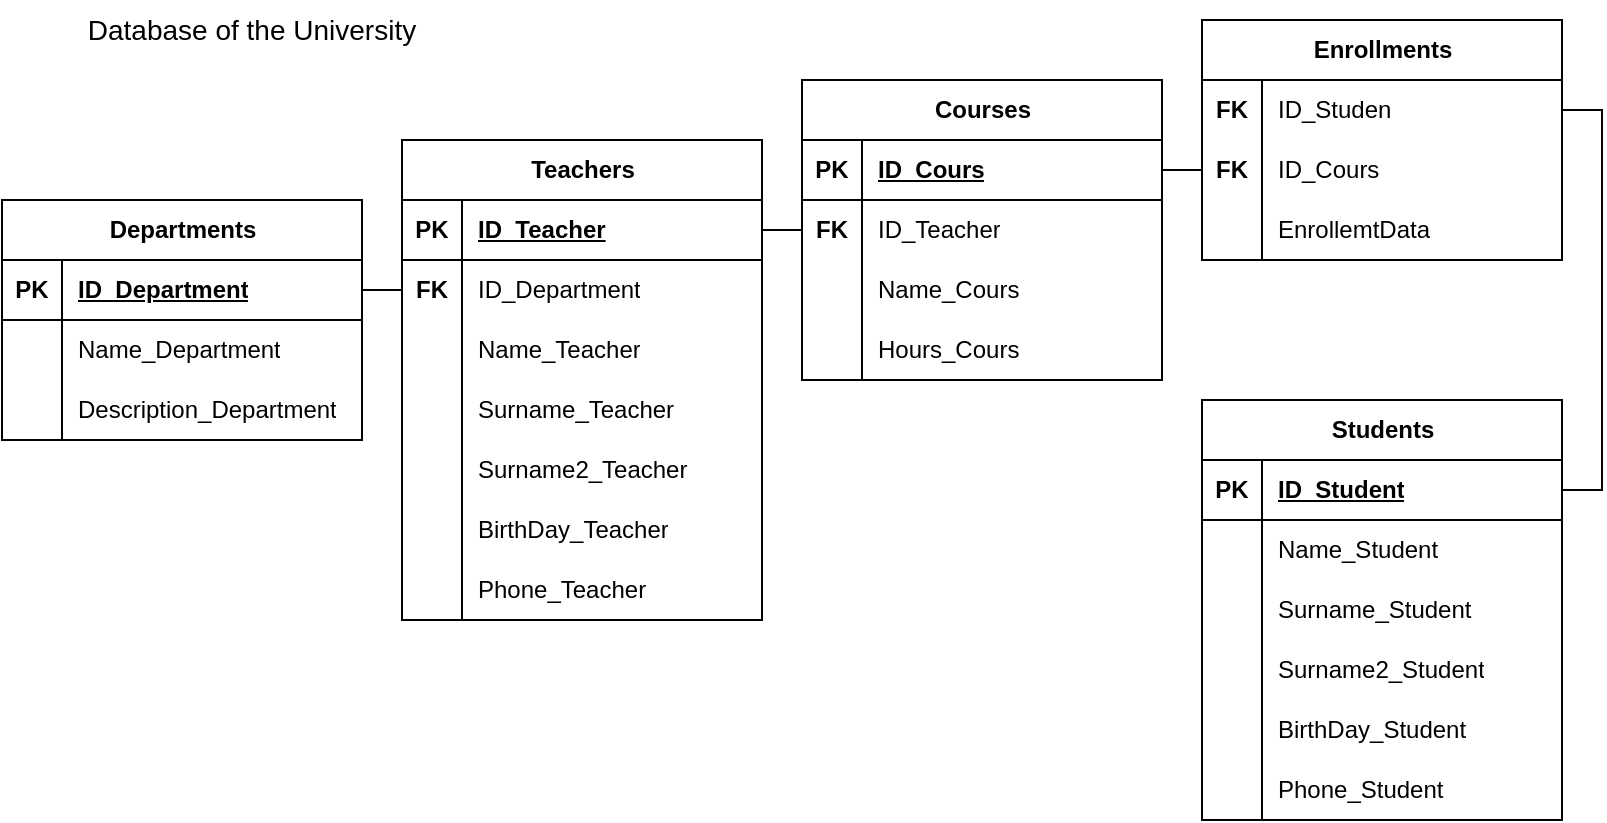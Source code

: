 <mxfile version="22.0.3" type="device" pages="3">
  <diagram name="task-1" id="TyE_LU_7MmNKdQEb_0_x">
    <mxGraphModel dx="1050" dy="621" grid="1" gridSize="10" guides="1" tooltips="1" connect="1" arrows="1" fold="1" page="1" pageScale="1" pageWidth="850" pageHeight="1100" math="0" shadow="0">
      <root>
        <mxCell id="0" />
        <mxCell id="1" parent="0" />
        <mxCell id="m6CfKhgH0_leTHAh6iEZ-1" value="Departments" style="shape=table;startSize=30;container=1;collapsible=1;childLayout=tableLayout;fixedRows=1;rowLines=0;fontStyle=1;align=center;resizeLast=1;html=1;" vertex="1" parent="1">
          <mxGeometry y="100" width="180" height="120" as="geometry" />
        </mxCell>
        <mxCell id="m6CfKhgH0_leTHAh6iEZ-2" value="" style="shape=tableRow;horizontal=0;startSize=0;swimlaneHead=0;swimlaneBody=0;fillColor=none;collapsible=0;dropTarget=0;points=[[0,0.5],[1,0.5]];portConstraint=eastwest;top=0;left=0;right=0;bottom=1;" vertex="1" parent="m6CfKhgH0_leTHAh6iEZ-1">
          <mxGeometry y="30" width="180" height="30" as="geometry" />
        </mxCell>
        <mxCell id="m6CfKhgH0_leTHAh6iEZ-3" value="PK" style="shape=partialRectangle;connectable=0;fillColor=none;top=0;left=0;bottom=0;right=0;fontStyle=1;overflow=hidden;whiteSpace=wrap;html=1;" vertex="1" parent="m6CfKhgH0_leTHAh6iEZ-2">
          <mxGeometry width="30" height="30" as="geometry">
            <mxRectangle width="30" height="30" as="alternateBounds" />
          </mxGeometry>
        </mxCell>
        <mxCell id="m6CfKhgH0_leTHAh6iEZ-4" value="ID_Department" style="shape=partialRectangle;connectable=0;fillColor=none;top=0;left=0;bottom=0;right=0;align=left;spacingLeft=6;fontStyle=5;overflow=hidden;whiteSpace=wrap;html=1;" vertex="1" parent="m6CfKhgH0_leTHAh6iEZ-2">
          <mxGeometry x="30" width="150" height="30" as="geometry">
            <mxRectangle width="150" height="30" as="alternateBounds" />
          </mxGeometry>
        </mxCell>
        <mxCell id="m6CfKhgH0_leTHAh6iEZ-5" value="" style="shape=tableRow;horizontal=0;startSize=0;swimlaneHead=0;swimlaneBody=0;fillColor=none;collapsible=0;dropTarget=0;points=[[0,0.5],[1,0.5]];portConstraint=eastwest;top=0;left=0;right=0;bottom=0;" vertex="1" parent="m6CfKhgH0_leTHAh6iEZ-1">
          <mxGeometry y="60" width="180" height="30" as="geometry" />
        </mxCell>
        <mxCell id="m6CfKhgH0_leTHAh6iEZ-6" value="" style="shape=partialRectangle;connectable=0;fillColor=none;top=0;left=0;bottom=0;right=0;editable=1;overflow=hidden;whiteSpace=wrap;html=1;" vertex="1" parent="m6CfKhgH0_leTHAh6iEZ-5">
          <mxGeometry width="30" height="30" as="geometry">
            <mxRectangle width="30" height="30" as="alternateBounds" />
          </mxGeometry>
        </mxCell>
        <mxCell id="m6CfKhgH0_leTHAh6iEZ-7" value="Name_Department" style="shape=partialRectangle;connectable=0;fillColor=none;top=0;left=0;bottom=0;right=0;align=left;spacingLeft=6;overflow=hidden;whiteSpace=wrap;html=1;" vertex="1" parent="m6CfKhgH0_leTHAh6iEZ-5">
          <mxGeometry x="30" width="150" height="30" as="geometry">
            <mxRectangle width="150" height="30" as="alternateBounds" />
          </mxGeometry>
        </mxCell>
        <mxCell id="m6CfKhgH0_leTHAh6iEZ-8" value="" style="shape=tableRow;horizontal=0;startSize=0;swimlaneHead=0;swimlaneBody=0;fillColor=none;collapsible=0;dropTarget=0;points=[[0,0.5],[1,0.5]];portConstraint=eastwest;top=0;left=0;right=0;bottom=0;" vertex="1" parent="m6CfKhgH0_leTHAh6iEZ-1">
          <mxGeometry y="90" width="180" height="30" as="geometry" />
        </mxCell>
        <mxCell id="m6CfKhgH0_leTHAh6iEZ-9" value="" style="shape=partialRectangle;connectable=0;fillColor=none;top=0;left=0;bottom=0;right=0;editable=1;overflow=hidden;whiteSpace=wrap;html=1;" vertex="1" parent="m6CfKhgH0_leTHAh6iEZ-8">
          <mxGeometry width="30" height="30" as="geometry">
            <mxRectangle width="30" height="30" as="alternateBounds" />
          </mxGeometry>
        </mxCell>
        <mxCell id="m6CfKhgH0_leTHAh6iEZ-10" value="Description_Department" style="shape=partialRectangle;connectable=0;fillColor=none;top=0;left=0;bottom=0;right=0;align=left;spacingLeft=6;overflow=hidden;whiteSpace=wrap;html=1;" vertex="1" parent="m6CfKhgH0_leTHAh6iEZ-8">
          <mxGeometry x="30" width="150" height="30" as="geometry">
            <mxRectangle width="150" height="30" as="alternateBounds" />
          </mxGeometry>
        </mxCell>
        <mxCell id="m6CfKhgH0_leTHAh6iEZ-14" value="&lt;font style=&quot;font-size: 14px;&quot;&gt;Database of the University&lt;/font&gt;" style="text;html=1;strokeColor=none;fillColor=none;align=center;verticalAlign=middle;whiteSpace=wrap;rounded=0;" vertex="1" parent="1">
          <mxGeometry width="250" height="30" as="geometry" />
        </mxCell>
        <mxCell id="m6CfKhgH0_leTHAh6iEZ-28" value="Teachers" style="shape=table;startSize=30;container=1;collapsible=1;childLayout=tableLayout;fixedRows=1;rowLines=0;fontStyle=1;align=center;resizeLast=1;html=1;" vertex="1" parent="1">
          <mxGeometry x="200" y="70" width="180" height="240" as="geometry" />
        </mxCell>
        <mxCell id="m6CfKhgH0_leTHAh6iEZ-29" value="" style="shape=tableRow;horizontal=0;startSize=0;swimlaneHead=0;swimlaneBody=0;fillColor=none;collapsible=0;dropTarget=0;points=[[0,0.5],[1,0.5]];portConstraint=eastwest;top=0;left=0;right=0;bottom=1;" vertex="1" parent="m6CfKhgH0_leTHAh6iEZ-28">
          <mxGeometry y="30" width="180" height="30" as="geometry" />
        </mxCell>
        <mxCell id="m6CfKhgH0_leTHAh6iEZ-30" value="PK" style="shape=partialRectangle;connectable=0;fillColor=none;top=0;left=0;bottom=0;right=0;fontStyle=1;overflow=hidden;whiteSpace=wrap;html=1;" vertex="1" parent="m6CfKhgH0_leTHAh6iEZ-29">
          <mxGeometry width="30" height="30" as="geometry">
            <mxRectangle width="30" height="30" as="alternateBounds" />
          </mxGeometry>
        </mxCell>
        <mxCell id="m6CfKhgH0_leTHAh6iEZ-31" value="ID_Teacher" style="shape=partialRectangle;connectable=0;fillColor=none;top=0;left=0;bottom=0;right=0;align=left;spacingLeft=6;fontStyle=5;overflow=hidden;whiteSpace=wrap;html=1;" vertex="1" parent="m6CfKhgH0_leTHAh6iEZ-29">
          <mxGeometry x="30" width="150" height="30" as="geometry">
            <mxRectangle width="150" height="30" as="alternateBounds" />
          </mxGeometry>
        </mxCell>
        <mxCell id="m6CfKhgH0_leTHAh6iEZ-48" value="" style="shape=tableRow;horizontal=0;startSize=0;swimlaneHead=0;swimlaneBody=0;fillColor=none;collapsible=0;dropTarget=0;points=[[0,0.5],[1,0.5]];portConstraint=eastwest;top=0;left=0;right=0;bottom=0;" vertex="1" parent="m6CfKhgH0_leTHAh6iEZ-28">
          <mxGeometry y="60" width="180" height="30" as="geometry" />
        </mxCell>
        <mxCell id="m6CfKhgH0_leTHAh6iEZ-49" value="" style="shape=partialRectangle;connectable=0;fillColor=none;top=0;left=0;bottom=0;right=0;editable=1;overflow=hidden;whiteSpace=wrap;html=1;" vertex="1" parent="m6CfKhgH0_leTHAh6iEZ-48">
          <mxGeometry width="30" height="30" as="geometry">
            <mxRectangle width="30" height="30" as="alternateBounds" />
          </mxGeometry>
        </mxCell>
        <mxCell id="m6CfKhgH0_leTHAh6iEZ-50" value="ID_Department" style="shape=partialRectangle;connectable=0;fillColor=none;top=0;left=0;bottom=0;right=0;align=left;spacingLeft=6;overflow=hidden;whiteSpace=wrap;html=1;" vertex="1" parent="m6CfKhgH0_leTHAh6iEZ-48">
          <mxGeometry x="30" width="150" height="30" as="geometry">
            <mxRectangle width="150" height="30" as="alternateBounds" />
          </mxGeometry>
        </mxCell>
        <mxCell id="m6CfKhgH0_leTHAh6iEZ-32" value="" style="shape=tableRow;horizontal=0;startSize=0;swimlaneHead=0;swimlaneBody=0;fillColor=none;collapsible=0;dropTarget=0;points=[[0,0.5],[1,0.5]];portConstraint=eastwest;top=0;left=0;right=0;bottom=0;" vertex="1" parent="m6CfKhgH0_leTHAh6iEZ-28">
          <mxGeometry y="90" width="180" height="30" as="geometry" />
        </mxCell>
        <mxCell id="m6CfKhgH0_leTHAh6iEZ-33" value="" style="shape=partialRectangle;connectable=0;fillColor=none;top=0;left=0;bottom=0;right=0;editable=1;overflow=hidden;whiteSpace=wrap;html=1;" vertex="1" parent="m6CfKhgH0_leTHAh6iEZ-32">
          <mxGeometry width="30" height="30" as="geometry">
            <mxRectangle width="30" height="30" as="alternateBounds" />
          </mxGeometry>
        </mxCell>
        <mxCell id="m6CfKhgH0_leTHAh6iEZ-34" value="Name_Teacher" style="shape=partialRectangle;connectable=0;fillColor=none;top=0;left=0;bottom=0;right=0;align=left;spacingLeft=6;overflow=hidden;whiteSpace=wrap;html=1;" vertex="1" parent="m6CfKhgH0_leTHAh6iEZ-32">
          <mxGeometry x="30" width="150" height="30" as="geometry">
            <mxRectangle width="150" height="30" as="alternateBounds" />
          </mxGeometry>
        </mxCell>
        <mxCell id="m6CfKhgH0_leTHAh6iEZ-35" value="" style="shape=tableRow;horizontal=0;startSize=0;swimlaneHead=0;swimlaneBody=0;fillColor=none;collapsible=0;dropTarget=0;points=[[0,0.5],[1,0.5]];portConstraint=eastwest;top=0;left=0;right=0;bottom=0;" vertex="1" parent="m6CfKhgH0_leTHAh6iEZ-28">
          <mxGeometry y="120" width="180" height="30" as="geometry" />
        </mxCell>
        <mxCell id="m6CfKhgH0_leTHAh6iEZ-36" value="" style="shape=partialRectangle;connectable=0;fillColor=none;top=0;left=0;bottom=0;right=0;editable=1;overflow=hidden;whiteSpace=wrap;html=1;" vertex="1" parent="m6CfKhgH0_leTHAh6iEZ-35">
          <mxGeometry width="30" height="30" as="geometry">
            <mxRectangle width="30" height="30" as="alternateBounds" />
          </mxGeometry>
        </mxCell>
        <mxCell id="m6CfKhgH0_leTHAh6iEZ-37" value="Surname_Teacher" style="shape=partialRectangle;connectable=0;fillColor=none;top=0;left=0;bottom=0;right=0;align=left;spacingLeft=6;overflow=hidden;whiteSpace=wrap;html=1;" vertex="1" parent="m6CfKhgH0_leTHAh6iEZ-35">
          <mxGeometry x="30" width="150" height="30" as="geometry">
            <mxRectangle width="150" height="30" as="alternateBounds" />
          </mxGeometry>
        </mxCell>
        <mxCell id="m6CfKhgH0_leTHAh6iEZ-38" value="" style="shape=tableRow;horizontal=0;startSize=0;swimlaneHead=0;swimlaneBody=0;fillColor=none;collapsible=0;dropTarget=0;points=[[0,0.5],[1,0.5]];portConstraint=eastwest;top=0;left=0;right=0;bottom=0;" vertex="1" parent="m6CfKhgH0_leTHAh6iEZ-28">
          <mxGeometry y="150" width="180" height="30" as="geometry" />
        </mxCell>
        <mxCell id="m6CfKhgH0_leTHAh6iEZ-39" value="" style="shape=partialRectangle;connectable=0;fillColor=none;top=0;left=0;bottom=0;right=0;editable=1;overflow=hidden;whiteSpace=wrap;html=1;" vertex="1" parent="m6CfKhgH0_leTHAh6iEZ-38">
          <mxGeometry width="30" height="30" as="geometry">
            <mxRectangle width="30" height="30" as="alternateBounds" />
          </mxGeometry>
        </mxCell>
        <mxCell id="m6CfKhgH0_leTHAh6iEZ-40" value="Surname2_Teacher" style="shape=partialRectangle;connectable=0;fillColor=none;top=0;left=0;bottom=0;right=0;align=left;spacingLeft=6;overflow=hidden;whiteSpace=wrap;html=1;" vertex="1" parent="m6CfKhgH0_leTHAh6iEZ-38">
          <mxGeometry x="30" width="150" height="30" as="geometry">
            <mxRectangle width="150" height="30" as="alternateBounds" />
          </mxGeometry>
        </mxCell>
        <mxCell id="m6CfKhgH0_leTHAh6iEZ-42" value="" style="shape=tableRow;horizontal=0;startSize=0;swimlaneHead=0;swimlaneBody=0;fillColor=none;collapsible=0;dropTarget=0;points=[[0,0.5],[1,0.5]];portConstraint=eastwest;top=0;left=0;right=0;bottom=0;" vertex="1" parent="m6CfKhgH0_leTHAh6iEZ-28">
          <mxGeometry y="180" width="180" height="30" as="geometry" />
        </mxCell>
        <mxCell id="m6CfKhgH0_leTHAh6iEZ-43" value="" style="shape=partialRectangle;connectable=0;fillColor=none;top=0;left=0;bottom=0;right=0;editable=1;overflow=hidden;whiteSpace=wrap;html=1;" vertex="1" parent="m6CfKhgH0_leTHAh6iEZ-42">
          <mxGeometry width="30" height="30" as="geometry">
            <mxRectangle width="30" height="30" as="alternateBounds" />
          </mxGeometry>
        </mxCell>
        <mxCell id="m6CfKhgH0_leTHAh6iEZ-44" value="BirthDay_Teacher" style="shape=partialRectangle;connectable=0;fillColor=none;top=0;left=0;bottom=0;right=0;align=left;spacingLeft=6;overflow=hidden;whiteSpace=wrap;html=1;" vertex="1" parent="m6CfKhgH0_leTHAh6iEZ-42">
          <mxGeometry x="30" width="150" height="30" as="geometry">
            <mxRectangle width="150" height="30" as="alternateBounds" />
          </mxGeometry>
        </mxCell>
        <mxCell id="m6CfKhgH0_leTHAh6iEZ-45" value="" style="shape=tableRow;horizontal=0;startSize=0;swimlaneHead=0;swimlaneBody=0;fillColor=none;collapsible=0;dropTarget=0;points=[[0,0.5],[1,0.5]];portConstraint=eastwest;top=0;left=0;right=0;bottom=0;" vertex="1" parent="m6CfKhgH0_leTHAh6iEZ-28">
          <mxGeometry y="210" width="180" height="30" as="geometry" />
        </mxCell>
        <mxCell id="m6CfKhgH0_leTHAh6iEZ-46" value="" style="shape=partialRectangle;connectable=0;fillColor=none;top=0;left=0;bottom=0;right=0;editable=1;overflow=hidden;whiteSpace=wrap;html=1;" vertex="1" parent="m6CfKhgH0_leTHAh6iEZ-45">
          <mxGeometry width="30" height="30" as="geometry">
            <mxRectangle width="30" height="30" as="alternateBounds" />
          </mxGeometry>
        </mxCell>
        <mxCell id="m6CfKhgH0_leTHAh6iEZ-47" value="Phone_Teacher" style="shape=partialRectangle;connectable=0;fillColor=none;top=0;left=0;bottom=0;right=0;align=left;spacingLeft=6;overflow=hidden;whiteSpace=wrap;html=1;" vertex="1" parent="m6CfKhgH0_leTHAh6iEZ-45">
          <mxGeometry x="30" width="150" height="30" as="geometry">
            <mxRectangle width="150" height="30" as="alternateBounds" />
          </mxGeometry>
        </mxCell>
        <mxCell id="m6CfKhgH0_leTHAh6iEZ-51" value="Courses" style="shape=table;startSize=30;container=1;collapsible=1;childLayout=tableLayout;fixedRows=1;rowLines=0;fontStyle=1;align=center;resizeLast=1;html=1;" vertex="1" parent="1">
          <mxGeometry x="400" y="40" width="180" height="150" as="geometry" />
        </mxCell>
        <mxCell id="m6CfKhgH0_leTHAh6iEZ-52" value="" style="shape=tableRow;horizontal=0;startSize=0;swimlaneHead=0;swimlaneBody=0;fillColor=none;collapsible=0;dropTarget=0;points=[[0,0.5],[1,0.5]];portConstraint=eastwest;top=0;left=0;right=0;bottom=1;" vertex="1" parent="m6CfKhgH0_leTHAh6iEZ-51">
          <mxGeometry y="30" width="180" height="30" as="geometry" />
        </mxCell>
        <mxCell id="m6CfKhgH0_leTHAh6iEZ-53" value="PK" style="shape=partialRectangle;connectable=0;fillColor=none;top=0;left=0;bottom=0;right=0;fontStyle=1;overflow=hidden;whiteSpace=wrap;html=1;" vertex="1" parent="m6CfKhgH0_leTHAh6iEZ-52">
          <mxGeometry width="30" height="30" as="geometry">
            <mxRectangle width="30" height="30" as="alternateBounds" />
          </mxGeometry>
        </mxCell>
        <mxCell id="m6CfKhgH0_leTHAh6iEZ-54" value="ID_Cours" style="shape=partialRectangle;connectable=0;fillColor=none;top=0;left=0;bottom=0;right=0;align=left;spacingLeft=6;fontStyle=5;overflow=hidden;whiteSpace=wrap;html=1;" vertex="1" parent="m6CfKhgH0_leTHAh6iEZ-52">
          <mxGeometry x="30" width="150" height="30" as="geometry">
            <mxRectangle width="150" height="30" as="alternateBounds" />
          </mxGeometry>
        </mxCell>
        <mxCell id="m6CfKhgH0_leTHAh6iEZ-55" value="" style="shape=tableRow;horizontal=0;startSize=0;swimlaneHead=0;swimlaneBody=0;fillColor=none;collapsible=0;dropTarget=0;points=[[0,0.5],[1,0.5]];portConstraint=eastwest;top=0;left=0;right=0;bottom=0;" vertex="1" parent="m6CfKhgH0_leTHAh6iEZ-51">
          <mxGeometry y="60" width="180" height="30" as="geometry" />
        </mxCell>
        <mxCell id="m6CfKhgH0_leTHAh6iEZ-56" value="" style="shape=partialRectangle;connectable=0;fillColor=none;top=0;left=0;bottom=0;right=0;editable=1;overflow=hidden;whiteSpace=wrap;html=1;" vertex="1" parent="m6CfKhgH0_leTHAh6iEZ-55">
          <mxGeometry width="30" height="30" as="geometry">
            <mxRectangle width="30" height="30" as="alternateBounds" />
          </mxGeometry>
        </mxCell>
        <mxCell id="m6CfKhgH0_leTHAh6iEZ-57" value="ID_Teacher" style="shape=partialRectangle;connectable=0;fillColor=none;top=0;left=0;bottom=0;right=0;align=left;spacingLeft=6;overflow=hidden;whiteSpace=wrap;html=1;" vertex="1" parent="m6CfKhgH0_leTHAh6iEZ-55">
          <mxGeometry x="30" width="150" height="30" as="geometry">
            <mxRectangle width="150" height="30" as="alternateBounds" />
          </mxGeometry>
        </mxCell>
        <mxCell id="m6CfKhgH0_leTHAh6iEZ-58" value="" style="shape=tableRow;horizontal=0;startSize=0;swimlaneHead=0;swimlaneBody=0;fillColor=none;collapsible=0;dropTarget=0;points=[[0,0.5],[1,0.5]];portConstraint=eastwest;top=0;left=0;right=0;bottom=0;" vertex="1" parent="m6CfKhgH0_leTHAh6iEZ-51">
          <mxGeometry y="90" width="180" height="30" as="geometry" />
        </mxCell>
        <mxCell id="m6CfKhgH0_leTHAh6iEZ-59" value="" style="shape=partialRectangle;connectable=0;fillColor=none;top=0;left=0;bottom=0;right=0;editable=1;overflow=hidden;whiteSpace=wrap;html=1;" vertex="1" parent="m6CfKhgH0_leTHAh6iEZ-58">
          <mxGeometry width="30" height="30" as="geometry">
            <mxRectangle width="30" height="30" as="alternateBounds" />
          </mxGeometry>
        </mxCell>
        <mxCell id="m6CfKhgH0_leTHAh6iEZ-60" value="Name_Cours" style="shape=partialRectangle;connectable=0;fillColor=none;top=0;left=0;bottom=0;right=0;align=left;spacingLeft=6;overflow=hidden;whiteSpace=wrap;html=1;" vertex="1" parent="m6CfKhgH0_leTHAh6iEZ-58">
          <mxGeometry x="30" width="150" height="30" as="geometry">
            <mxRectangle width="150" height="30" as="alternateBounds" />
          </mxGeometry>
        </mxCell>
        <mxCell id="m6CfKhgH0_leTHAh6iEZ-61" value="" style="shape=tableRow;horizontal=0;startSize=0;swimlaneHead=0;swimlaneBody=0;fillColor=none;collapsible=0;dropTarget=0;points=[[0,0.5],[1,0.5]];portConstraint=eastwest;top=0;left=0;right=0;bottom=0;" vertex="1" parent="m6CfKhgH0_leTHAh6iEZ-51">
          <mxGeometry y="120" width="180" height="30" as="geometry" />
        </mxCell>
        <mxCell id="m6CfKhgH0_leTHAh6iEZ-62" value="" style="shape=partialRectangle;connectable=0;fillColor=none;top=0;left=0;bottom=0;right=0;editable=1;overflow=hidden;whiteSpace=wrap;html=1;" vertex="1" parent="m6CfKhgH0_leTHAh6iEZ-61">
          <mxGeometry width="30" height="30" as="geometry">
            <mxRectangle width="30" height="30" as="alternateBounds" />
          </mxGeometry>
        </mxCell>
        <mxCell id="m6CfKhgH0_leTHAh6iEZ-63" value="Hours_Cours" style="shape=partialRectangle;connectable=0;fillColor=none;top=0;left=0;bottom=0;right=0;align=left;spacingLeft=6;overflow=hidden;whiteSpace=wrap;html=1;" vertex="1" parent="m6CfKhgH0_leTHAh6iEZ-61">
          <mxGeometry x="30" width="150" height="30" as="geometry">
            <mxRectangle width="150" height="30" as="alternateBounds" />
          </mxGeometry>
        </mxCell>
        <mxCell id="m6CfKhgH0_leTHAh6iEZ-64" value="Students" style="shape=table;startSize=30;container=1;collapsible=1;childLayout=tableLayout;fixedRows=1;rowLines=0;fontStyle=1;align=center;resizeLast=1;html=1;" vertex="1" parent="1">
          <mxGeometry x="600" y="200" width="180" height="210" as="geometry" />
        </mxCell>
        <mxCell id="m6CfKhgH0_leTHAh6iEZ-65" value="" style="shape=tableRow;horizontal=0;startSize=0;swimlaneHead=0;swimlaneBody=0;fillColor=none;collapsible=0;dropTarget=0;points=[[0,0.5],[1,0.5]];portConstraint=eastwest;top=0;left=0;right=0;bottom=1;" vertex="1" parent="m6CfKhgH0_leTHAh6iEZ-64">
          <mxGeometry y="30" width="180" height="30" as="geometry" />
        </mxCell>
        <mxCell id="m6CfKhgH0_leTHAh6iEZ-66" value="PK" style="shape=partialRectangle;connectable=0;fillColor=none;top=0;left=0;bottom=0;right=0;fontStyle=1;overflow=hidden;whiteSpace=wrap;html=1;" vertex="1" parent="m6CfKhgH0_leTHAh6iEZ-65">
          <mxGeometry width="30" height="30" as="geometry">
            <mxRectangle width="30" height="30" as="alternateBounds" />
          </mxGeometry>
        </mxCell>
        <mxCell id="m6CfKhgH0_leTHAh6iEZ-67" value="ID_Student" style="shape=partialRectangle;connectable=0;fillColor=none;top=0;left=0;bottom=0;right=0;align=left;spacingLeft=6;fontStyle=5;overflow=hidden;whiteSpace=wrap;html=1;" vertex="1" parent="m6CfKhgH0_leTHAh6iEZ-65">
          <mxGeometry x="30" width="150" height="30" as="geometry">
            <mxRectangle width="150" height="30" as="alternateBounds" />
          </mxGeometry>
        </mxCell>
        <mxCell id="m6CfKhgH0_leTHAh6iEZ-71" value="" style="shape=tableRow;horizontal=0;startSize=0;swimlaneHead=0;swimlaneBody=0;fillColor=none;collapsible=0;dropTarget=0;points=[[0,0.5],[1,0.5]];portConstraint=eastwest;top=0;left=0;right=0;bottom=0;" vertex="1" parent="m6CfKhgH0_leTHAh6iEZ-64">
          <mxGeometry y="60" width="180" height="30" as="geometry" />
        </mxCell>
        <mxCell id="m6CfKhgH0_leTHAh6iEZ-72" value="" style="shape=partialRectangle;connectable=0;fillColor=none;top=0;left=0;bottom=0;right=0;editable=1;overflow=hidden;whiteSpace=wrap;html=1;" vertex="1" parent="m6CfKhgH0_leTHAh6iEZ-71">
          <mxGeometry width="30" height="30" as="geometry">
            <mxRectangle width="30" height="30" as="alternateBounds" />
          </mxGeometry>
        </mxCell>
        <mxCell id="m6CfKhgH0_leTHAh6iEZ-73" value="Name_Student" style="shape=partialRectangle;connectable=0;fillColor=none;top=0;left=0;bottom=0;right=0;align=left;spacingLeft=6;overflow=hidden;whiteSpace=wrap;html=1;" vertex="1" parent="m6CfKhgH0_leTHAh6iEZ-71">
          <mxGeometry x="30" width="150" height="30" as="geometry">
            <mxRectangle width="150" height="30" as="alternateBounds" />
          </mxGeometry>
        </mxCell>
        <mxCell id="m6CfKhgH0_leTHAh6iEZ-74" value="" style="shape=tableRow;horizontal=0;startSize=0;swimlaneHead=0;swimlaneBody=0;fillColor=none;collapsible=0;dropTarget=0;points=[[0,0.5],[1,0.5]];portConstraint=eastwest;top=0;left=0;right=0;bottom=0;" vertex="1" parent="m6CfKhgH0_leTHAh6iEZ-64">
          <mxGeometry y="90" width="180" height="30" as="geometry" />
        </mxCell>
        <mxCell id="m6CfKhgH0_leTHAh6iEZ-75" value="" style="shape=partialRectangle;connectable=0;fillColor=none;top=0;left=0;bottom=0;right=0;editable=1;overflow=hidden;whiteSpace=wrap;html=1;" vertex="1" parent="m6CfKhgH0_leTHAh6iEZ-74">
          <mxGeometry width="30" height="30" as="geometry">
            <mxRectangle width="30" height="30" as="alternateBounds" />
          </mxGeometry>
        </mxCell>
        <mxCell id="m6CfKhgH0_leTHAh6iEZ-76" value="Surname_Student" style="shape=partialRectangle;connectable=0;fillColor=none;top=0;left=0;bottom=0;right=0;align=left;spacingLeft=6;overflow=hidden;whiteSpace=wrap;html=1;" vertex="1" parent="m6CfKhgH0_leTHAh6iEZ-74">
          <mxGeometry x="30" width="150" height="30" as="geometry">
            <mxRectangle width="150" height="30" as="alternateBounds" />
          </mxGeometry>
        </mxCell>
        <mxCell id="m6CfKhgH0_leTHAh6iEZ-77" value="" style="shape=tableRow;horizontal=0;startSize=0;swimlaneHead=0;swimlaneBody=0;fillColor=none;collapsible=0;dropTarget=0;points=[[0,0.5],[1,0.5]];portConstraint=eastwest;top=0;left=0;right=0;bottom=0;" vertex="1" parent="m6CfKhgH0_leTHAh6iEZ-64">
          <mxGeometry y="120" width="180" height="30" as="geometry" />
        </mxCell>
        <mxCell id="m6CfKhgH0_leTHAh6iEZ-78" value="" style="shape=partialRectangle;connectable=0;fillColor=none;top=0;left=0;bottom=0;right=0;editable=1;overflow=hidden;whiteSpace=wrap;html=1;" vertex="1" parent="m6CfKhgH0_leTHAh6iEZ-77">
          <mxGeometry width="30" height="30" as="geometry">
            <mxRectangle width="30" height="30" as="alternateBounds" />
          </mxGeometry>
        </mxCell>
        <mxCell id="m6CfKhgH0_leTHAh6iEZ-79" value="Surname2_Student" style="shape=partialRectangle;connectable=0;fillColor=none;top=0;left=0;bottom=0;right=0;align=left;spacingLeft=6;overflow=hidden;whiteSpace=wrap;html=1;" vertex="1" parent="m6CfKhgH0_leTHAh6iEZ-77">
          <mxGeometry x="30" width="150" height="30" as="geometry">
            <mxRectangle width="150" height="30" as="alternateBounds" />
          </mxGeometry>
        </mxCell>
        <mxCell id="m6CfKhgH0_leTHAh6iEZ-80" value="" style="shape=tableRow;horizontal=0;startSize=0;swimlaneHead=0;swimlaneBody=0;fillColor=none;collapsible=0;dropTarget=0;points=[[0,0.5],[1,0.5]];portConstraint=eastwest;top=0;left=0;right=0;bottom=0;" vertex="1" parent="m6CfKhgH0_leTHAh6iEZ-64">
          <mxGeometry y="150" width="180" height="30" as="geometry" />
        </mxCell>
        <mxCell id="m6CfKhgH0_leTHAh6iEZ-81" value="" style="shape=partialRectangle;connectable=0;fillColor=none;top=0;left=0;bottom=0;right=0;editable=1;overflow=hidden;whiteSpace=wrap;html=1;" vertex="1" parent="m6CfKhgH0_leTHAh6iEZ-80">
          <mxGeometry width="30" height="30" as="geometry">
            <mxRectangle width="30" height="30" as="alternateBounds" />
          </mxGeometry>
        </mxCell>
        <mxCell id="m6CfKhgH0_leTHAh6iEZ-82" value="BirthDay_Student" style="shape=partialRectangle;connectable=0;fillColor=none;top=0;left=0;bottom=0;right=0;align=left;spacingLeft=6;overflow=hidden;whiteSpace=wrap;html=1;" vertex="1" parent="m6CfKhgH0_leTHAh6iEZ-80">
          <mxGeometry x="30" width="150" height="30" as="geometry">
            <mxRectangle width="150" height="30" as="alternateBounds" />
          </mxGeometry>
        </mxCell>
        <mxCell id="m6CfKhgH0_leTHAh6iEZ-83" value="" style="shape=tableRow;horizontal=0;startSize=0;swimlaneHead=0;swimlaneBody=0;fillColor=none;collapsible=0;dropTarget=0;points=[[0,0.5],[1,0.5]];portConstraint=eastwest;top=0;left=0;right=0;bottom=0;" vertex="1" parent="m6CfKhgH0_leTHAh6iEZ-64">
          <mxGeometry y="180" width="180" height="30" as="geometry" />
        </mxCell>
        <mxCell id="m6CfKhgH0_leTHAh6iEZ-84" value="" style="shape=partialRectangle;connectable=0;fillColor=none;top=0;left=0;bottom=0;right=0;editable=1;overflow=hidden;whiteSpace=wrap;html=1;" vertex="1" parent="m6CfKhgH0_leTHAh6iEZ-83">
          <mxGeometry width="30" height="30" as="geometry">
            <mxRectangle width="30" height="30" as="alternateBounds" />
          </mxGeometry>
        </mxCell>
        <mxCell id="m6CfKhgH0_leTHAh6iEZ-85" value="Phone_Student" style="shape=partialRectangle;connectable=0;fillColor=none;top=0;left=0;bottom=0;right=0;align=left;spacingLeft=6;overflow=hidden;whiteSpace=wrap;html=1;" vertex="1" parent="m6CfKhgH0_leTHAh6iEZ-83">
          <mxGeometry x="30" width="150" height="30" as="geometry">
            <mxRectangle width="150" height="30" as="alternateBounds" />
          </mxGeometry>
        </mxCell>
        <mxCell id="m6CfKhgH0_leTHAh6iEZ-90" value="Enrollments" style="shape=table;startSize=30;container=1;collapsible=1;childLayout=tableLayout;fixedRows=1;rowLines=0;fontStyle=1;align=center;resizeLast=1;html=1;" vertex="1" parent="1">
          <mxGeometry x="600" y="10" width="180" height="120" as="geometry" />
        </mxCell>
        <mxCell id="m6CfKhgH0_leTHAh6iEZ-94" value="" style="shape=tableRow;horizontal=0;startSize=0;swimlaneHead=0;swimlaneBody=0;fillColor=none;collapsible=0;dropTarget=0;points=[[0,0.5],[1,0.5]];portConstraint=eastwest;top=0;left=0;right=0;bottom=0;" vertex="1" parent="m6CfKhgH0_leTHAh6iEZ-90">
          <mxGeometry y="30" width="180" height="30" as="geometry" />
        </mxCell>
        <mxCell id="m6CfKhgH0_leTHAh6iEZ-95" value="" style="shape=partialRectangle;connectable=0;fillColor=none;top=0;left=0;bottom=0;right=0;editable=1;overflow=hidden;whiteSpace=wrap;html=1;" vertex="1" parent="m6CfKhgH0_leTHAh6iEZ-94">
          <mxGeometry width="30" height="30" as="geometry">
            <mxRectangle width="30" height="30" as="alternateBounds" />
          </mxGeometry>
        </mxCell>
        <mxCell id="m6CfKhgH0_leTHAh6iEZ-96" value="ID_Studen" style="shape=partialRectangle;connectable=0;fillColor=none;top=0;left=0;bottom=0;right=0;align=left;spacingLeft=6;overflow=hidden;whiteSpace=wrap;html=1;" vertex="1" parent="m6CfKhgH0_leTHAh6iEZ-94">
          <mxGeometry x="30" width="150" height="30" as="geometry">
            <mxRectangle width="150" height="30" as="alternateBounds" />
          </mxGeometry>
        </mxCell>
        <mxCell id="m6CfKhgH0_leTHAh6iEZ-97" value="" style="shape=tableRow;horizontal=0;startSize=0;swimlaneHead=0;swimlaneBody=0;fillColor=none;collapsible=0;dropTarget=0;points=[[0,0.5],[1,0.5]];portConstraint=eastwest;top=0;left=0;right=0;bottom=0;" vertex="1" parent="m6CfKhgH0_leTHAh6iEZ-90">
          <mxGeometry y="60" width="180" height="30" as="geometry" />
        </mxCell>
        <mxCell id="m6CfKhgH0_leTHAh6iEZ-98" value="" style="shape=partialRectangle;connectable=0;fillColor=none;top=0;left=0;bottom=0;right=0;editable=1;overflow=hidden;whiteSpace=wrap;html=1;" vertex="1" parent="m6CfKhgH0_leTHAh6iEZ-97">
          <mxGeometry width="30" height="30" as="geometry">
            <mxRectangle width="30" height="30" as="alternateBounds" />
          </mxGeometry>
        </mxCell>
        <mxCell id="m6CfKhgH0_leTHAh6iEZ-99" value="ID_Cours" style="shape=partialRectangle;connectable=0;fillColor=none;top=0;left=0;bottom=0;right=0;align=left;spacingLeft=6;overflow=hidden;whiteSpace=wrap;html=1;" vertex="1" parent="m6CfKhgH0_leTHAh6iEZ-97">
          <mxGeometry x="30" width="150" height="30" as="geometry">
            <mxRectangle width="150" height="30" as="alternateBounds" />
          </mxGeometry>
        </mxCell>
        <mxCell id="m6CfKhgH0_leTHAh6iEZ-100" value="" style="shape=tableRow;horizontal=0;startSize=0;swimlaneHead=0;swimlaneBody=0;fillColor=none;collapsible=0;dropTarget=0;points=[[0,0.5],[1,0.5]];portConstraint=eastwest;top=0;left=0;right=0;bottom=0;" vertex="1" parent="m6CfKhgH0_leTHAh6iEZ-90">
          <mxGeometry y="90" width="180" height="30" as="geometry" />
        </mxCell>
        <mxCell id="m6CfKhgH0_leTHAh6iEZ-101" value="" style="shape=partialRectangle;connectable=0;fillColor=none;top=0;left=0;bottom=0;right=0;editable=1;overflow=hidden;whiteSpace=wrap;html=1;" vertex="1" parent="m6CfKhgH0_leTHAh6iEZ-100">
          <mxGeometry width="30" height="30" as="geometry">
            <mxRectangle width="30" height="30" as="alternateBounds" />
          </mxGeometry>
        </mxCell>
        <mxCell id="m6CfKhgH0_leTHAh6iEZ-102" value="EnrollemtData" style="shape=partialRectangle;connectable=0;fillColor=none;top=0;left=0;bottom=0;right=0;align=left;spacingLeft=6;overflow=hidden;whiteSpace=wrap;html=1;" vertex="1" parent="m6CfKhgH0_leTHAh6iEZ-100">
          <mxGeometry x="30" width="150" height="30" as="geometry">
            <mxRectangle width="150" height="30" as="alternateBounds" />
          </mxGeometry>
        </mxCell>
        <mxCell id="m6CfKhgH0_leTHAh6iEZ-106" value="" style="endArrow=none;html=1;rounded=0;entryX=1;entryY=0.5;entryDx=0;entryDy=0;" edge="1" parent="1" target="m6CfKhgH0_leTHAh6iEZ-2">
          <mxGeometry relative="1" as="geometry">
            <mxPoint x="200" y="145" as="sourcePoint" />
            <mxPoint x="830" y="330" as="targetPoint" />
          </mxGeometry>
        </mxCell>
        <mxCell id="m6CfKhgH0_leTHAh6iEZ-112" value="FK" style="shape=partialRectangle;connectable=0;fillColor=none;top=0;left=0;bottom=0;right=0;fontStyle=1;overflow=hidden;whiteSpace=wrap;html=1;" vertex="1" parent="1">
          <mxGeometry x="200" y="130" width="30" height="30" as="geometry">
            <mxRectangle width="30" height="30" as="alternateBounds" />
          </mxGeometry>
        </mxCell>
        <mxCell id="m6CfKhgH0_leTHAh6iEZ-114" value="" style="endArrow=none;html=1;rounded=0;exitX=0;exitY=0.5;exitDx=0;exitDy=0;entryX=1;entryY=0.5;entryDx=0;entryDy=0;" edge="1" parent="1" source="m6CfKhgH0_leTHAh6iEZ-55" target="m6CfKhgH0_leTHAh6iEZ-29">
          <mxGeometry relative="1" as="geometry">
            <mxPoint x="300" y="250" as="sourcePoint" />
            <mxPoint x="510" y="300" as="targetPoint" />
          </mxGeometry>
        </mxCell>
        <mxCell id="m6CfKhgH0_leTHAh6iEZ-116" style="edgeStyle=orthogonalEdgeStyle;rounded=0;orthogonalLoop=1;jettySize=auto;html=1;exitX=0;exitY=0.5;exitDx=0;exitDy=0;entryX=1;entryY=0.5;entryDx=0;entryDy=0;endArrow=none;endFill=0;" edge="1" parent="1" source="m6CfKhgH0_leTHAh6iEZ-97" target="m6CfKhgH0_leTHAh6iEZ-52">
          <mxGeometry relative="1" as="geometry" />
        </mxCell>
        <mxCell id="m6CfKhgH0_leTHAh6iEZ-117" style="edgeStyle=orthogonalEdgeStyle;rounded=0;orthogonalLoop=1;jettySize=auto;html=1;exitX=1;exitY=0.5;exitDx=0;exitDy=0;entryX=1;entryY=0.5;entryDx=0;entryDy=0;endArrow=none;endFill=0;" edge="1" parent="1" source="m6CfKhgH0_leTHAh6iEZ-65" target="m6CfKhgH0_leTHAh6iEZ-94">
          <mxGeometry relative="1" as="geometry" />
        </mxCell>
        <mxCell id="m6CfKhgH0_leTHAh6iEZ-118" value="FK" style="shape=partialRectangle;connectable=0;fillColor=none;top=0;left=0;bottom=0;right=0;fontStyle=1;overflow=hidden;whiteSpace=wrap;html=1;" vertex="1" parent="1">
          <mxGeometry x="400" y="100" width="30" height="30" as="geometry">
            <mxRectangle width="30" height="30" as="alternateBounds" />
          </mxGeometry>
        </mxCell>
        <mxCell id="abnziOIPFXxt1zvIOGq--1" value="FK" style="shape=partialRectangle;connectable=0;fillColor=none;top=0;left=0;bottom=0;right=0;fontStyle=1;overflow=hidden;whiteSpace=wrap;html=1;" vertex="1" parent="1">
          <mxGeometry x="600" y="40" width="30" height="30" as="geometry">
            <mxRectangle width="30" height="30" as="alternateBounds" />
          </mxGeometry>
        </mxCell>
        <mxCell id="abnziOIPFXxt1zvIOGq--2" value="FK" style="shape=partialRectangle;connectable=0;fillColor=none;top=0;left=0;bottom=0;right=0;fontStyle=1;overflow=hidden;whiteSpace=wrap;html=1;" vertex="1" parent="1">
          <mxGeometry x="600" y="70" width="30" height="30" as="geometry">
            <mxRectangle width="30" height="30" as="alternateBounds" />
          </mxGeometry>
        </mxCell>
      </root>
    </mxGraphModel>
  </diagram>
  <diagram name="task-2" id="YcWTmzXO0yP0vnh56uKq">
    <mxGraphModel dx="1050" dy="621" grid="1" gridSize="10" guides="1" tooltips="1" connect="1" arrows="1" fold="1" page="1" pageScale="1" pageWidth="850" pageHeight="1100" math="0" shadow="0">
      <root>
        <mxCell id="OqxbpuSCfqYhm9lHzIC5-0" />
        <mxCell id="OqxbpuSCfqYhm9lHzIC5-1" parent="OqxbpuSCfqYhm9lHzIC5-0" />
        <mxCell id="OqxbpuSCfqYhm9lHzIC5-2" value="Departments" style="shape=table;startSize=30;container=1;collapsible=1;childLayout=tableLayout;fixedRows=1;rowLines=0;fontStyle=1;align=center;resizeLast=1;html=1;" vertex="1" parent="OqxbpuSCfqYhm9lHzIC5-1">
          <mxGeometry y="440" width="180" height="120" as="geometry" />
        </mxCell>
        <mxCell id="OqxbpuSCfqYhm9lHzIC5-3" value="" style="shape=tableRow;horizontal=0;startSize=0;swimlaneHead=0;swimlaneBody=0;fillColor=none;collapsible=0;dropTarget=0;points=[[0,0.5],[1,0.5]];portConstraint=eastwest;top=0;left=0;right=0;bottom=1;" vertex="1" parent="OqxbpuSCfqYhm9lHzIC5-2">
          <mxGeometry y="30" width="180" height="30" as="geometry" />
        </mxCell>
        <mxCell id="OqxbpuSCfqYhm9lHzIC5-4" value="PK" style="shape=partialRectangle;connectable=0;fillColor=none;top=0;left=0;bottom=0;right=0;fontStyle=1;overflow=hidden;whiteSpace=wrap;html=1;" vertex="1" parent="OqxbpuSCfqYhm9lHzIC5-3">
          <mxGeometry width="30" height="30" as="geometry">
            <mxRectangle width="30" height="30" as="alternateBounds" />
          </mxGeometry>
        </mxCell>
        <mxCell id="OqxbpuSCfqYhm9lHzIC5-5" value="ID_Department" style="shape=partialRectangle;connectable=0;fillColor=none;top=0;left=0;bottom=0;right=0;align=left;spacingLeft=6;fontStyle=5;overflow=hidden;whiteSpace=wrap;html=1;" vertex="1" parent="OqxbpuSCfqYhm9lHzIC5-3">
          <mxGeometry x="30" width="150" height="30" as="geometry">
            <mxRectangle width="150" height="30" as="alternateBounds" />
          </mxGeometry>
        </mxCell>
        <mxCell id="OqxbpuSCfqYhm9lHzIC5-6" value="" style="shape=tableRow;horizontal=0;startSize=0;swimlaneHead=0;swimlaneBody=0;fillColor=none;collapsible=0;dropTarget=0;points=[[0,0.5],[1,0.5]];portConstraint=eastwest;top=0;left=0;right=0;bottom=0;" vertex="1" parent="OqxbpuSCfqYhm9lHzIC5-2">
          <mxGeometry y="60" width="180" height="30" as="geometry" />
        </mxCell>
        <mxCell id="OqxbpuSCfqYhm9lHzIC5-7" value="" style="shape=partialRectangle;connectable=0;fillColor=none;top=0;left=0;bottom=0;right=0;editable=1;overflow=hidden;whiteSpace=wrap;html=1;" vertex="1" parent="OqxbpuSCfqYhm9lHzIC5-6">
          <mxGeometry width="30" height="30" as="geometry">
            <mxRectangle width="30" height="30" as="alternateBounds" />
          </mxGeometry>
        </mxCell>
        <mxCell id="OqxbpuSCfqYhm9lHzIC5-8" value="Name_Department" style="shape=partialRectangle;connectable=0;fillColor=none;top=0;left=0;bottom=0;right=0;align=left;spacingLeft=6;overflow=hidden;whiteSpace=wrap;html=1;" vertex="1" parent="OqxbpuSCfqYhm9lHzIC5-6">
          <mxGeometry x="30" width="150" height="30" as="geometry">
            <mxRectangle width="150" height="30" as="alternateBounds" />
          </mxGeometry>
        </mxCell>
        <mxCell id="OqxbpuSCfqYhm9lHzIC5-9" value="" style="shape=tableRow;horizontal=0;startSize=0;swimlaneHead=0;swimlaneBody=0;fillColor=none;collapsible=0;dropTarget=0;points=[[0,0.5],[1,0.5]];portConstraint=eastwest;top=0;left=0;right=0;bottom=0;" vertex="1" parent="OqxbpuSCfqYhm9lHzIC5-2">
          <mxGeometry y="90" width="180" height="30" as="geometry" />
        </mxCell>
        <mxCell id="OqxbpuSCfqYhm9lHzIC5-10" value="" style="shape=partialRectangle;connectable=0;fillColor=none;top=0;left=0;bottom=0;right=0;editable=1;overflow=hidden;whiteSpace=wrap;html=1;" vertex="1" parent="OqxbpuSCfqYhm9lHzIC5-9">
          <mxGeometry width="30" height="30" as="geometry">
            <mxRectangle width="30" height="30" as="alternateBounds" />
          </mxGeometry>
        </mxCell>
        <mxCell id="OqxbpuSCfqYhm9lHzIC5-11" value="Description_Department" style="shape=partialRectangle;connectable=0;fillColor=none;top=0;left=0;bottom=0;right=0;align=left;spacingLeft=6;overflow=hidden;whiteSpace=wrap;html=1;" vertex="1" parent="OqxbpuSCfqYhm9lHzIC5-9">
          <mxGeometry x="30" width="150" height="30" as="geometry">
            <mxRectangle width="150" height="30" as="alternateBounds" />
          </mxGeometry>
        </mxCell>
        <mxCell id="OqxbpuSCfqYhm9lHzIC5-12" value="&lt;font style=&quot;font-size: 14px;&quot;&gt;Database of the University&lt;/font&gt;" style="text;html=1;strokeColor=none;fillColor=none;align=center;verticalAlign=middle;whiteSpace=wrap;rounded=0;" vertex="1" parent="OqxbpuSCfqYhm9lHzIC5-1">
          <mxGeometry width="250" height="30" as="geometry" />
        </mxCell>
        <mxCell id="OqxbpuSCfqYhm9lHzIC5-13" value="Teachers" style="shape=table;startSize=30;container=1;collapsible=1;childLayout=tableLayout;fixedRows=1;rowLines=0;fontStyle=1;align=center;resizeLast=1;html=1;" vertex="1" parent="OqxbpuSCfqYhm9lHzIC5-1">
          <mxGeometry x="200" y="410" width="180" height="240" as="geometry" />
        </mxCell>
        <mxCell id="OqxbpuSCfqYhm9lHzIC5-14" value="" style="shape=tableRow;horizontal=0;startSize=0;swimlaneHead=0;swimlaneBody=0;fillColor=none;collapsible=0;dropTarget=0;points=[[0,0.5],[1,0.5]];portConstraint=eastwest;top=0;left=0;right=0;bottom=1;" vertex="1" parent="OqxbpuSCfqYhm9lHzIC5-13">
          <mxGeometry y="30" width="180" height="30" as="geometry" />
        </mxCell>
        <mxCell id="OqxbpuSCfqYhm9lHzIC5-15" value="PK" style="shape=partialRectangle;connectable=0;fillColor=none;top=0;left=0;bottom=0;right=0;fontStyle=1;overflow=hidden;whiteSpace=wrap;html=1;" vertex="1" parent="OqxbpuSCfqYhm9lHzIC5-14">
          <mxGeometry width="30" height="30" as="geometry">
            <mxRectangle width="30" height="30" as="alternateBounds" />
          </mxGeometry>
        </mxCell>
        <mxCell id="OqxbpuSCfqYhm9lHzIC5-16" value="ID_Teacher" style="shape=partialRectangle;connectable=0;fillColor=none;top=0;left=0;bottom=0;right=0;align=left;spacingLeft=6;fontStyle=5;overflow=hidden;whiteSpace=wrap;html=1;" vertex="1" parent="OqxbpuSCfqYhm9lHzIC5-14">
          <mxGeometry x="30" width="150" height="30" as="geometry">
            <mxRectangle width="150" height="30" as="alternateBounds" />
          </mxGeometry>
        </mxCell>
        <mxCell id="OqxbpuSCfqYhm9lHzIC5-17" value="" style="shape=tableRow;horizontal=0;startSize=0;swimlaneHead=0;swimlaneBody=0;fillColor=none;collapsible=0;dropTarget=0;points=[[0,0.5],[1,0.5]];portConstraint=eastwest;top=0;left=0;right=0;bottom=0;" vertex="1" parent="OqxbpuSCfqYhm9lHzIC5-13">
          <mxGeometry y="60" width="180" height="30" as="geometry" />
        </mxCell>
        <mxCell id="OqxbpuSCfqYhm9lHzIC5-18" value="" style="shape=partialRectangle;connectable=0;fillColor=none;top=0;left=0;bottom=0;right=0;editable=1;overflow=hidden;whiteSpace=wrap;html=1;" vertex="1" parent="OqxbpuSCfqYhm9lHzIC5-17">
          <mxGeometry width="30" height="30" as="geometry">
            <mxRectangle width="30" height="30" as="alternateBounds" />
          </mxGeometry>
        </mxCell>
        <mxCell id="OqxbpuSCfqYhm9lHzIC5-19" value="ID_Department" style="shape=partialRectangle;connectable=0;fillColor=none;top=0;left=0;bottom=0;right=0;align=left;spacingLeft=6;overflow=hidden;whiteSpace=wrap;html=1;" vertex="1" parent="OqxbpuSCfqYhm9lHzIC5-17">
          <mxGeometry x="30" width="150" height="30" as="geometry">
            <mxRectangle width="150" height="30" as="alternateBounds" />
          </mxGeometry>
        </mxCell>
        <mxCell id="OqxbpuSCfqYhm9lHzIC5-20" value="" style="shape=tableRow;horizontal=0;startSize=0;swimlaneHead=0;swimlaneBody=0;fillColor=none;collapsible=0;dropTarget=0;points=[[0,0.5],[1,0.5]];portConstraint=eastwest;top=0;left=0;right=0;bottom=0;" vertex="1" parent="OqxbpuSCfqYhm9lHzIC5-13">
          <mxGeometry y="90" width="180" height="30" as="geometry" />
        </mxCell>
        <mxCell id="OqxbpuSCfqYhm9lHzIC5-21" value="" style="shape=partialRectangle;connectable=0;fillColor=none;top=0;left=0;bottom=0;right=0;editable=1;overflow=hidden;whiteSpace=wrap;html=1;" vertex="1" parent="OqxbpuSCfqYhm9lHzIC5-20">
          <mxGeometry width="30" height="30" as="geometry">
            <mxRectangle width="30" height="30" as="alternateBounds" />
          </mxGeometry>
        </mxCell>
        <mxCell id="OqxbpuSCfqYhm9lHzIC5-22" value="Name_Teacher" style="shape=partialRectangle;connectable=0;fillColor=none;top=0;left=0;bottom=0;right=0;align=left;spacingLeft=6;overflow=hidden;whiteSpace=wrap;html=1;" vertex="1" parent="OqxbpuSCfqYhm9lHzIC5-20">
          <mxGeometry x="30" width="150" height="30" as="geometry">
            <mxRectangle width="150" height="30" as="alternateBounds" />
          </mxGeometry>
        </mxCell>
        <mxCell id="OqxbpuSCfqYhm9lHzIC5-23" value="" style="shape=tableRow;horizontal=0;startSize=0;swimlaneHead=0;swimlaneBody=0;fillColor=none;collapsible=0;dropTarget=0;points=[[0,0.5],[1,0.5]];portConstraint=eastwest;top=0;left=0;right=0;bottom=0;" vertex="1" parent="OqxbpuSCfqYhm9lHzIC5-13">
          <mxGeometry y="120" width="180" height="30" as="geometry" />
        </mxCell>
        <mxCell id="OqxbpuSCfqYhm9lHzIC5-24" value="" style="shape=partialRectangle;connectable=0;fillColor=none;top=0;left=0;bottom=0;right=0;editable=1;overflow=hidden;whiteSpace=wrap;html=1;" vertex="1" parent="OqxbpuSCfqYhm9lHzIC5-23">
          <mxGeometry width="30" height="30" as="geometry">
            <mxRectangle width="30" height="30" as="alternateBounds" />
          </mxGeometry>
        </mxCell>
        <mxCell id="OqxbpuSCfqYhm9lHzIC5-25" value="Surname_Teacher" style="shape=partialRectangle;connectable=0;fillColor=none;top=0;left=0;bottom=0;right=0;align=left;spacingLeft=6;overflow=hidden;whiteSpace=wrap;html=1;" vertex="1" parent="OqxbpuSCfqYhm9lHzIC5-23">
          <mxGeometry x="30" width="150" height="30" as="geometry">
            <mxRectangle width="150" height="30" as="alternateBounds" />
          </mxGeometry>
        </mxCell>
        <mxCell id="OqxbpuSCfqYhm9lHzIC5-26" value="" style="shape=tableRow;horizontal=0;startSize=0;swimlaneHead=0;swimlaneBody=0;fillColor=none;collapsible=0;dropTarget=0;points=[[0,0.5],[1,0.5]];portConstraint=eastwest;top=0;left=0;right=0;bottom=0;" vertex="1" parent="OqxbpuSCfqYhm9lHzIC5-13">
          <mxGeometry y="150" width="180" height="30" as="geometry" />
        </mxCell>
        <mxCell id="OqxbpuSCfqYhm9lHzIC5-27" value="" style="shape=partialRectangle;connectable=0;fillColor=none;top=0;left=0;bottom=0;right=0;editable=1;overflow=hidden;whiteSpace=wrap;html=1;" vertex="1" parent="OqxbpuSCfqYhm9lHzIC5-26">
          <mxGeometry width="30" height="30" as="geometry">
            <mxRectangle width="30" height="30" as="alternateBounds" />
          </mxGeometry>
        </mxCell>
        <mxCell id="OqxbpuSCfqYhm9lHzIC5-28" value="Surname2_Teacher" style="shape=partialRectangle;connectable=0;fillColor=none;top=0;left=0;bottom=0;right=0;align=left;spacingLeft=6;overflow=hidden;whiteSpace=wrap;html=1;" vertex="1" parent="OqxbpuSCfqYhm9lHzIC5-26">
          <mxGeometry x="30" width="150" height="30" as="geometry">
            <mxRectangle width="150" height="30" as="alternateBounds" />
          </mxGeometry>
        </mxCell>
        <mxCell id="OqxbpuSCfqYhm9lHzIC5-29" value="" style="shape=tableRow;horizontal=0;startSize=0;swimlaneHead=0;swimlaneBody=0;fillColor=none;collapsible=0;dropTarget=0;points=[[0,0.5],[1,0.5]];portConstraint=eastwest;top=0;left=0;right=0;bottom=0;" vertex="1" parent="OqxbpuSCfqYhm9lHzIC5-13">
          <mxGeometry y="180" width="180" height="30" as="geometry" />
        </mxCell>
        <mxCell id="OqxbpuSCfqYhm9lHzIC5-30" value="" style="shape=partialRectangle;connectable=0;fillColor=none;top=0;left=0;bottom=0;right=0;editable=1;overflow=hidden;whiteSpace=wrap;html=1;" vertex="1" parent="OqxbpuSCfqYhm9lHzIC5-29">
          <mxGeometry width="30" height="30" as="geometry">
            <mxRectangle width="30" height="30" as="alternateBounds" />
          </mxGeometry>
        </mxCell>
        <mxCell id="OqxbpuSCfqYhm9lHzIC5-31" value="BirthDay_Teacher" style="shape=partialRectangle;connectable=0;fillColor=none;top=0;left=0;bottom=0;right=0;align=left;spacingLeft=6;overflow=hidden;whiteSpace=wrap;html=1;" vertex="1" parent="OqxbpuSCfqYhm9lHzIC5-29">
          <mxGeometry x="30" width="150" height="30" as="geometry">
            <mxRectangle width="150" height="30" as="alternateBounds" />
          </mxGeometry>
        </mxCell>
        <mxCell id="OqxbpuSCfqYhm9lHzIC5-32" value="" style="shape=tableRow;horizontal=0;startSize=0;swimlaneHead=0;swimlaneBody=0;fillColor=none;collapsible=0;dropTarget=0;points=[[0,0.5],[1,0.5]];portConstraint=eastwest;top=0;left=0;right=0;bottom=0;" vertex="1" parent="OqxbpuSCfqYhm9lHzIC5-13">
          <mxGeometry y="210" width="180" height="30" as="geometry" />
        </mxCell>
        <mxCell id="OqxbpuSCfqYhm9lHzIC5-33" value="" style="shape=partialRectangle;connectable=0;fillColor=none;top=0;left=0;bottom=0;right=0;editable=1;overflow=hidden;whiteSpace=wrap;html=1;" vertex="1" parent="OqxbpuSCfqYhm9lHzIC5-32">
          <mxGeometry width="30" height="30" as="geometry">
            <mxRectangle width="30" height="30" as="alternateBounds" />
          </mxGeometry>
        </mxCell>
        <mxCell id="OqxbpuSCfqYhm9lHzIC5-34" value="Phone_Teacher" style="shape=partialRectangle;connectable=0;fillColor=none;top=0;left=0;bottom=0;right=0;align=left;spacingLeft=6;overflow=hidden;whiteSpace=wrap;html=1;" vertex="1" parent="OqxbpuSCfqYhm9lHzIC5-32">
          <mxGeometry x="30" width="150" height="30" as="geometry">
            <mxRectangle width="150" height="30" as="alternateBounds" />
          </mxGeometry>
        </mxCell>
        <mxCell id="OqxbpuSCfqYhm9lHzIC5-35" value="Courses" style="shape=table;startSize=30;container=1;collapsible=1;childLayout=tableLayout;fixedRows=1;rowLines=0;fontStyle=1;align=center;resizeLast=1;html=1;" vertex="1" parent="OqxbpuSCfqYhm9lHzIC5-1">
          <mxGeometry x="425" y="380" width="180" height="180" as="geometry" />
        </mxCell>
        <mxCell id="OqxbpuSCfqYhm9lHzIC5-36" value="" style="shape=tableRow;horizontal=0;startSize=0;swimlaneHead=0;swimlaneBody=0;fillColor=none;collapsible=0;dropTarget=0;points=[[0,0.5],[1,0.5]];portConstraint=eastwest;top=0;left=0;right=0;bottom=1;" vertex="1" parent="OqxbpuSCfqYhm9lHzIC5-35">
          <mxGeometry y="30" width="180" height="30" as="geometry" />
        </mxCell>
        <mxCell id="OqxbpuSCfqYhm9lHzIC5-37" value="PK" style="shape=partialRectangle;connectable=0;fillColor=none;top=0;left=0;bottom=0;right=0;fontStyle=1;overflow=hidden;whiteSpace=wrap;html=1;" vertex="1" parent="OqxbpuSCfqYhm9lHzIC5-36">
          <mxGeometry width="30" height="30" as="geometry">
            <mxRectangle width="30" height="30" as="alternateBounds" />
          </mxGeometry>
        </mxCell>
        <mxCell id="OqxbpuSCfqYhm9lHzIC5-38" value="ID_Cours" style="shape=partialRectangle;connectable=0;fillColor=none;top=0;left=0;bottom=0;right=0;align=left;spacingLeft=6;fontStyle=5;overflow=hidden;whiteSpace=wrap;html=1;" vertex="1" parent="OqxbpuSCfqYhm9lHzIC5-36">
          <mxGeometry x="30" width="150" height="30" as="geometry">
            <mxRectangle width="150" height="30" as="alternateBounds" />
          </mxGeometry>
        </mxCell>
        <mxCell id="OqxbpuSCfqYhm9lHzIC5-39" value="" style="shape=tableRow;horizontal=0;startSize=0;swimlaneHead=0;swimlaneBody=0;fillColor=none;collapsible=0;dropTarget=0;points=[[0,0.5],[1,0.5]];portConstraint=eastwest;top=0;left=0;right=0;bottom=0;" vertex="1" parent="OqxbpuSCfqYhm9lHzIC5-35">
          <mxGeometry y="60" width="180" height="30" as="geometry" />
        </mxCell>
        <mxCell id="OqxbpuSCfqYhm9lHzIC5-40" value="" style="shape=partialRectangle;connectable=0;fillColor=none;top=0;left=0;bottom=0;right=0;editable=1;overflow=hidden;whiteSpace=wrap;html=1;" vertex="1" parent="OqxbpuSCfqYhm9lHzIC5-39">
          <mxGeometry width="30" height="30" as="geometry">
            <mxRectangle width="30" height="30" as="alternateBounds" />
          </mxGeometry>
        </mxCell>
        <mxCell id="OqxbpuSCfqYhm9lHzIC5-41" value="ID_Teacher" style="shape=partialRectangle;connectable=0;fillColor=none;top=0;left=0;bottom=0;right=0;align=left;spacingLeft=6;overflow=hidden;whiteSpace=wrap;html=1;" vertex="1" parent="OqxbpuSCfqYhm9lHzIC5-39">
          <mxGeometry x="30" width="150" height="30" as="geometry">
            <mxRectangle width="150" height="30" as="alternateBounds" />
          </mxGeometry>
        </mxCell>
        <mxCell id="OqxbpuSCfqYhm9lHzIC5-42" value="" style="shape=tableRow;horizontal=0;startSize=0;swimlaneHead=0;swimlaneBody=0;fillColor=none;collapsible=0;dropTarget=0;points=[[0,0.5],[1,0.5]];portConstraint=eastwest;top=0;left=0;right=0;bottom=0;" vertex="1" parent="OqxbpuSCfqYhm9lHzIC5-35">
          <mxGeometry y="90" width="180" height="30" as="geometry" />
        </mxCell>
        <mxCell id="OqxbpuSCfqYhm9lHzIC5-43" value="" style="shape=partialRectangle;connectable=0;fillColor=none;top=0;left=0;bottom=0;right=0;editable=1;overflow=hidden;whiteSpace=wrap;html=1;" vertex="1" parent="OqxbpuSCfqYhm9lHzIC5-42">
          <mxGeometry width="30" height="30" as="geometry">
            <mxRectangle width="30" height="30" as="alternateBounds" />
          </mxGeometry>
        </mxCell>
        <mxCell id="OqxbpuSCfqYhm9lHzIC5-44" value="Name_Cours" style="shape=partialRectangle;connectable=0;fillColor=none;top=0;left=0;bottom=0;right=0;align=left;spacingLeft=6;overflow=hidden;whiteSpace=wrap;html=1;" vertex="1" parent="OqxbpuSCfqYhm9lHzIC5-42">
          <mxGeometry x="30" width="150" height="30" as="geometry">
            <mxRectangle width="150" height="30" as="alternateBounds" />
          </mxGeometry>
        </mxCell>
        <mxCell id="OqxbpuSCfqYhm9lHzIC5-45" value="" style="shape=tableRow;horizontal=0;startSize=0;swimlaneHead=0;swimlaneBody=0;fillColor=none;collapsible=0;dropTarget=0;points=[[0,0.5],[1,0.5]];portConstraint=eastwest;top=0;left=0;right=0;bottom=0;" vertex="1" parent="OqxbpuSCfqYhm9lHzIC5-35">
          <mxGeometry y="120" width="180" height="30" as="geometry" />
        </mxCell>
        <mxCell id="OqxbpuSCfqYhm9lHzIC5-46" value="" style="shape=partialRectangle;connectable=0;fillColor=none;top=0;left=0;bottom=0;right=0;editable=1;overflow=hidden;whiteSpace=wrap;html=1;" vertex="1" parent="OqxbpuSCfqYhm9lHzIC5-45">
          <mxGeometry width="30" height="30" as="geometry">
            <mxRectangle width="30" height="30" as="alternateBounds" />
          </mxGeometry>
        </mxCell>
        <mxCell id="OqxbpuSCfqYhm9lHzIC5-47" value="Hours_Cours" style="shape=partialRectangle;connectable=0;fillColor=none;top=0;left=0;bottom=0;right=0;align=left;spacingLeft=6;overflow=hidden;whiteSpace=wrap;html=1;" vertex="1" parent="OqxbpuSCfqYhm9lHzIC5-45">
          <mxGeometry x="30" width="150" height="30" as="geometry">
            <mxRectangle width="150" height="30" as="alternateBounds" />
          </mxGeometry>
        </mxCell>
        <mxCell id="Ov-lFaUWX_JDgzhiu3b1-13" value="" style="shape=tableRow;horizontal=0;startSize=0;swimlaneHead=0;swimlaneBody=0;fillColor=none;collapsible=0;dropTarget=0;points=[[0,0.5],[1,0.5]];portConstraint=eastwest;top=0;left=0;right=0;bottom=0;" vertex="1" parent="OqxbpuSCfqYhm9lHzIC5-35">
          <mxGeometry y="150" width="180" height="30" as="geometry" />
        </mxCell>
        <mxCell id="Ov-lFaUWX_JDgzhiu3b1-14" value="" style="shape=partialRectangle;connectable=0;fillColor=none;top=0;left=0;bottom=0;right=0;editable=1;overflow=hidden;whiteSpace=wrap;html=1;" vertex="1" parent="Ov-lFaUWX_JDgzhiu3b1-13">
          <mxGeometry width="30" height="30" as="geometry">
            <mxRectangle width="30" height="30" as="alternateBounds" />
          </mxGeometry>
        </mxCell>
        <mxCell id="Ov-lFaUWX_JDgzhiu3b1-15" value="Hours_Cours" style="shape=partialRectangle;connectable=0;fillColor=none;top=0;left=0;bottom=0;right=0;align=left;spacingLeft=6;overflow=hidden;whiteSpace=wrap;html=1;" vertex="1" parent="Ov-lFaUWX_JDgzhiu3b1-13">
          <mxGeometry x="30" width="150" height="30" as="geometry">
            <mxRectangle width="150" height="30" as="alternateBounds" />
          </mxGeometry>
        </mxCell>
        <mxCell id="OqxbpuSCfqYhm9lHzIC5-48" value="Students" style="shape=table;startSize=30;container=1;collapsible=1;childLayout=tableLayout;fixedRows=1;rowLines=0;fontStyle=1;align=center;resizeLast=1;html=1;" vertex="1" parent="OqxbpuSCfqYhm9lHzIC5-1">
          <mxGeometry x="625" y="540" width="180" height="210" as="geometry" />
        </mxCell>
        <mxCell id="OqxbpuSCfqYhm9lHzIC5-49" value="" style="shape=tableRow;horizontal=0;startSize=0;swimlaneHead=0;swimlaneBody=0;fillColor=none;collapsible=0;dropTarget=0;points=[[0,0.5],[1,0.5]];portConstraint=eastwest;top=0;left=0;right=0;bottom=1;" vertex="1" parent="OqxbpuSCfqYhm9lHzIC5-48">
          <mxGeometry y="30" width="180" height="30" as="geometry" />
        </mxCell>
        <mxCell id="OqxbpuSCfqYhm9lHzIC5-50" value="PK" style="shape=partialRectangle;connectable=0;fillColor=none;top=0;left=0;bottom=0;right=0;fontStyle=1;overflow=hidden;whiteSpace=wrap;html=1;" vertex="1" parent="OqxbpuSCfqYhm9lHzIC5-49">
          <mxGeometry width="30" height="30" as="geometry">
            <mxRectangle width="30" height="30" as="alternateBounds" />
          </mxGeometry>
        </mxCell>
        <mxCell id="OqxbpuSCfqYhm9lHzIC5-51" value="ID_Student" style="shape=partialRectangle;connectable=0;fillColor=none;top=0;left=0;bottom=0;right=0;align=left;spacingLeft=6;fontStyle=5;overflow=hidden;whiteSpace=wrap;html=1;" vertex="1" parent="OqxbpuSCfqYhm9lHzIC5-49">
          <mxGeometry x="30" width="150" height="30" as="geometry">
            <mxRectangle width="150" height="30" as="alternateBounds" />
          </mxGeometry>
        </mxCell>
        <mxCell id="OqxbpuSCfqYhm9lHzIC5-52" value="" style="shape=tableRow;horizontal=0;startSize=0;swimlaneHead=0;swimlaneBody=0;fillColor=none;collapsible=0;dropTarget=0;points=[[0,0.5],[1,0.5]];portConstraint=eastwest;top=0;left=0;right=0;bottom=0;" vertex="1" parent="OqxbpuSCfqYhm9lHzIC5-48">
          <mxGeometry y="60" width="180" height="30" as="geometry" />
        </mxCell>
        <mxCell id="OqxbpuSCfqYhm9lHzIC5-53" value="" style="shape=partialRectangle;connectable=0;fillColor=none;top=0;left=0;bottom=0;right=0;editable=1;overflow=hidden;whiteSpace=wrap;html=1;" vertex="1" parent="OqxbpuSCfqYhm9lHzIC5-52">
          <mxGeometry width="30" height="30" as="geometry">
            <mxRectangle width="30" height="30" as="alternateBounds" />
          </mxGeometry>
        </mxCell>
        <mxCell id="OqxbpuSCfqYhm9lHzIC5-54" value="Name_Student" style="shape=partialRectangle;connectable=0;fillColor=none;top=0;left=0;bottom=0;right=0;align=left;spacingLeft=6;overflow=hidden;whiteSpace=wrap;html=1;" vertex="1" parent="OqxbpuSCfqYhm9lHzIC5-52">
          <mxGeometry x="30" width="150" height="30" as="geometry">
            <mxRectangle width="150" height="30" as="alternateBounds" />
          </mxGeometry>
        </mxCell>
        <mxCell id="OqxbpuSCfqYhm9lHzIC5-55" value="" style="shape=tableRow;horizontal=0;startSize=0;swimlaneHead=0;swimlaneBody=0;fillColor=none;collapsible=0;dropTarget=0;points=[[0,0.5],[1,0.5]];portConstraint=eastwest;top=0;left=0;right=0;bottom=0;" vertex="1" parent="OqxbpuSCfqYhm9lHzIC5-48">
          <mxGeometry y="90" width="180" height="30" as="geometry" />
        </mxCell>
        <mxCell id="OqxbpuSCfqYhm9lHzIC5-56" value="" style="shape=partialRectangle;connectable=0;fillColor=none;top=0;left=0;bottom=0;right=0;editable=1;overflow=hidden;whiteSpace=wrap;html=1;" vertex="1" parent="OqxbpuSCfqYhm9lHzIC5-55">
          <mxGeometry width="30" height="30" as="geometry">
            <mxRectangle width="30" height="30" as="alternateBounds" />
          </mxGeometry>
        </mxCell>
        <mxCell id="OqxbpuSCfqYhm9lHzIC5-57" value="Surname_Student" style="shape=partialRectangle;connectable=0;fillColor=none;top=0;left=0;bottom=0;right=0;align=left;spacingLeft=6;overflow=hidden;whiteSpace=wrap;html=1;" vertex="1" parent="OqxbpuSCfqYhm9lHzIC5-55">
          <mxGeometry x="30" width="150" height="30" as="geometry">
            <mxRectangle width="150" height="30" as="alternateBounds" />
          </mxGeometry>
        </mxCell>
        <mxCell id="OqxbpuSCfqYhm9lHzIC5-58" value="" style="shape=tableRow;horizontal=0;startSize=0;swimlaneHead=0;swimlaneBody=0;fillColor=none;collapsible=0;dropTarget=0;points=[[0,0.5],[1,0.5]];portConstraint=eastwest;top=0;left=0;right=0;bottom=0;" vertex="1" parent="OqxbpuSCfqYhm9lHzIC5-48">
          <mxGeometry y="120" width="180" height="30" as="geometry" />
        </mxCell>
        <mxCell id="OqxbpuSCfqYhm9lHzIC5-59" value="" style="shape=partialRectangle;connectable=0;fillColor=none;top=0;left=0;bottom=0;right=0;editable=1;overflow=hidden;whiteSpace=wrap;html=1;" vertex="1" parent="OqxbpuSCfqYhm9lHzIC5-58">
          <mxGeometry width="30" height="30" as="geometry">
            <mxRectangle width="30" height="30" as="alternateBounds" />
          </mxGeometry>
        </mxCell>
        <mxCell id="OqxbpuSCfqYhm9lHzIC5-60" value="Surname2_Student" style="shape=partialRectangle;connectable=0;fillColor=none;top=0;left=0;bottom=0;right=0;align=left;spacingLeft=6;overflow=hidden;whiteSpace=wrap;html=1;" vertex="1" parent="OqxbpuSCfqYhm9lHzIC5-58">
          <mxGeometry x="30" width="150" height="30" as="geometry">
            <mxRectangle width="150" height="30" as="alternateBounds" />
          </mxGeometry>
        </mxCell>
        <mxCell id="OqxbpuSCfqYhm9lHzIC5-61" value="" style="shape=tableRow;horizontal=0;startSize=0;swimlaneHead=0;swimlaneBody=0;fillColor=none;collapsible=0;dropTarget=0;points=[[0,0.5],[1,0.5]];portConstraint=eastwest;top=0;left=0;right=0;bottom=0;" vertex="1" parent="OqxbpuSCfqYhm9lHzIC5-48">
          <mxGeometry y="150" width="180" height="30" as="geometry" />
        </mxCell>
        <mxCell id="OqxbpuSCfqYhm9lHzIC5-62" value="" style="shape=partialRectangle;connectable=0;fillColor=none;top=0;left=0;bottom=0;right=0;editable=1;overflow=hidden;whiteSpace=wrap;html=1;" vertex="1" parent="OqxbpuSCfqYhm9lHzIC5-61">
          <mxGeometry width="30" height="30" as="geometry">
            <mxRectangle width="30" height="30" as="alternateBounds" />
          </mxGeometry>
        </mxCell>
        <mxCell id="OqxbpuSCfqYhm9lHzIC5-63" value="BirthDay_Student" style="shape=partialRectangle;connectable=0;fillColor=none;top=0;left=0;bottom=0;right=0;align=left;spacingLeft=6;overflow=hidden;whiteSpace=wrap;html=1;" vertex="1" parent="OqxbpuSCfqYhm9lHzIC5-61">
          <mxGeometry x="30" width="150" height="30" as="geometry">
            <mxRectangle width="150" height="30" as="alternateBounds" />
          </mxGeometry>
        </mxCell>
        <mxCell id="OqxbpuSCfqYhm9lHzIC5-64" value="" style="shape=tableRow;horizontal=0;startSize=0;swimlaneHead=0;swimlaneBody=0;fillColor=none;collapsible=0;dropTarget=0;points=[[0,0.5],[1,0.5]];portConstraint=eastwest;top=0;left=0;right=0;bottom=0;" vertex="1" parent="OqxbpuSCfqYhm9lHzIC5-48">
          <mxGeometry y="180" width="180" height="30" as="geometry" />
        </mxCell>
        <mxCell id="OqxbpuSCfqYhm9lHzIC5-65" value="" style="shape=partialRectangle;connectable=0;fillColor=none;top=0;left=0;bottom=0;right=0;editable=1;overflow=hidden;whiteSpace=wrap;html=1;" vertex="1" parent="OqxbpuSCfqYhm9lHzIC5-64">
          <mxGeometry width="30" height="30" as="geometry">
            <mxRectangle width="30" height="30" as="alternateBounds" />
          </mxGeometry>
        </mxCell>
        <mxCell id="OqxbpuSCfqYhm9lHzIC5-66" value="Phone_Student" style="shape=partialRectangle;connectable=0;fillColor=none;top=0;left=0;bottom=0;right=0;align=left;spacingLeft=6;overflow=hidden;whiteSpace=wrap;html=1;" vertex="1" parent="OqxbpuSCfqYhm9lHzIC5-64">
          <mxGeometry x="30" width="150" height="30" as="geometry">
            <mxRectangle width="150" height="30" as="alternateBounds" />
          </mxGeometry>
        </mxCell>
        <mxCell id="OqxbpuSCfqYhm9lHzIC5-67" value="Enrollments" style="shape=table;startSize=30;container=1;collapsible=1;childLayout=tableLayout;fixedRows=1;rowLines=0;fontStyle=1;align=center;resizeLast=1;html=1;" vertex="1" parent="OqxbpuSCfqYhm9lHzIC5-1">
          <mxGeometry x="625" y="350" width="180" height="120" as="geometry" />
        </mxCell>
        <mxCell id="OqxbpuSCfqYhm9lHzIC5-68" value="" style="shape=tableRow;horizontal=0;startSize=0;swimlaneHead=0;swimlaneBody=0;fillColor=none;collapsible=0;dropTarget=0;points=[[0,0.5],[1,0.5]];portConstraint=eastwest;top=0;left=0;right=0;bottom=0;" vertex="1" parent="OqxbpuSCfqYhm9lHzIC5-67">
          <mxGeometry y="30" width="180" height="30" as="geometry" />
        </mxCell>
        <mxCell id="OqxbpuSCfqYhm9lHzIC5-69" value="" style="shape=partialRectangle;connectable=0;fillColor=none;top=0;left=0;bottom=0;right=0;editable=1;overflow=hidden;whiteSpace=wrap;html=1;" vertex="1" parent="OqxbpuSCfqYhm9lHzIC5-68">
          <mxGeometry width="30" height="30" as="geometry">
            <mxRectangle width="30" height="30" as="alternateBounds" />
          </mxGeometry>
        </mxCell>
        <mxCell id="OqxbpuSCfqYhm9lHzIC5-70" value="ID_Studen" style="shape=partialRectangle;connectable=0;fillColor=none;top=0;left=0;bottom=0;right=0;align=left;spacingLeft=6;overflow=hidden;whiteSpace=wrap;html=1;" vertex="1" parent="OqxbpuSCfqYhm9lHzIC5-68">
          <mxGeometry x="30" width="150" height="30" as="geometry">
            <mxRectangle width="150" height="30" as="alternateBounds" />
          </mxGeometry>
        </mxCell>
        <mxCell id="OqxbpuSCfqYhm9lHzIC5-71" value="" style="shape=tableRow;horizontal=0;startSize=0;swimlaneHead=0;swimlaneBody=0;fillColor=none;collapsible=0;dropTarget=0;points=[[0,0.5],[1,0.5]];portConstraint=eastwest;top=0;left=0;right=0;bottom=0;" vertex="1" parent="OqxbpuSCfqYhm9lHzIC5-67">
          <mxGeometry y="60" width="180" height="30" as="geometry" />
        </mxCell>
        <mxCell id="OqxbpuSCfqYhm9lHzIC5-72" value="" style="shape=partialRectangle;connectable=0;fillColor=none;top=0;left=0;bottom=0;right=0;editable=1;overflow=hidden;whiteSpace=wrap;html=1;" vertex="1" parent="OqxbpuSCfqYhm9lHzIC5-71">
          <mxGeometry width="30" height="30" as="geometry">
            <mxRectangle width="30" height="30" as="alternateBounds" />
          </mxGeometry>
        </mxCell>
        <mxCell id="OqxbpuSCfqYhm9lHzIC5-73" value="ID_Cours" style="shape=partialRectangle;connectable=0;fillColor=none;top=0;left=0;bottom=0;right=0;align=left;spacingLeft=6;overflow=hidden;whiteSpace=wrap;html=1;" vertex="1" parent="OqxbpuSCfqYhm9lHzIC5-71">
          <mxGeometry x="30" width="150" height="30" as="geometry">
            <mxRectangle width="150" height="30" as="alternateBounds" />
          </mxGeometry>
        </mxCell>
        <mxCell id="OqxbpuSCfqYhm9lHzIC5-74" value="" style="shape=tableRow;horizontal=0;startSize=0;swimlaneHead=0;swimlaneBody=0;fillColor=none;collapsible=0;dropTarget=0;points=[[0,0.5],[1,0.5]];portConstraint=eastwest;top=0;left=0;right=0;bottom=0;" vertex="1" parent="OqxbpuSCfqYhm9lHzIC5-67">
          <mxGeometry y="90" width="180" height="30" as="geometry" />
        </mxCell>
        <mxCell id="OqxbpuSCfqYhm9lHzIC5-75" value="" style="shape=partialRectangle;connectable=0;fillColor=none;top=0;left=0;bottom=0;right=0;editable=1;overflow=hidden;whiteSpace=wrap;html=1;" vertex="1" parent="OqxbpuSCfqYhm9lHzIC5-74">
          <mxGeometry width="30" height="30" as="geometry">
            <mxRectangle width="30" height="30" as="alternateBounds" />
          </mxGeometry>
        </mxCell>
        <mxCell id="OqxbpuSCfqYhm9lHzIC5-76" value="EnrollemtData" style="shape=partialRectangle;connectable=0;fillColor=none;top=0;left=0;bottom=0;right=0;align=left;spacingLeft=6;overflow=hidden;whiteSpace=wrap;html=1;" vertex="1" parent="OqxbpuSCfqYhm9lHzIC5-74">
          <mxGeometry x="30" width="150" height="30" as="geometry">
            <mxRectangle width="150" height="30" as="alternateBounds" />
          </mxGeometry>
        </mxCell>
        <mxCell id="OqxbpuSCfqYhm9lHzIC5-77" value="" style="endArrow=none;html=1;rounded=0;entryX=1;entryY=0.5;entryDx=0;entryDy=0;" edge="1" parent="OqxbpuSCfqYhm9lHzIC5-1" target="OqxbpuSCfqYhm9lHzIC5-3">
          <mxGeometry relative="1" as="geometry">
            <mxPoint x="200" y="485" as="sourcePoint" />
            <mxPoint x="830" y="670" as="targetPoint" />
          </mxGeometry>
        </mxCell>
        <mxCell id="OqxbpuSCfqYhm9lHzIC5-78" value="FK" style="shape=partialRectangle;connectable=0;fillColor=none;top=0;left=0;bottom=0;right=0;fontStyle=1;overflow=hidden;whiteSpace=wrap;html=1;" vertex="1" parent="OqxbpuSCfqYhm9lHzIC5-1">
          <mxGeometry x="200" y="470" width="30" height="30" as="geometry">
            <mxRectangle width="30" height="30" as="alternateBounds" />
          </mxGeometry>
        </mxCell>
        <mxCell id="OqxbpuSCfqYhm9lHzIC5-79" value="" style="endArrow=none;html=1;rounded=0;exitX=0;exitY=0.5;exitDx=0;exitDy=0;entryX=1;entryY=0.5;entryDx=0;entryDy=0;" edge="1" parent="OqxbpuSCfqYhm9lHzIC5-1" source="OqxbpuSCfqYhm9lHzIC5-39" target="OqxbpuSCfqYhm9lHzIC5-14">
          <mxGeometry relative="1" as="geometry">
            <mxPoint x="325" y="590" as="sourcePoint" />
            <mxPoint x="535" y="640" as="targetPoint" />
          </mxGeometry>
        </mxCell>
        <mxCell id="OqxbpuSCfqYhm9lHzIC5-80" style="edgeStyle=orthogonalEdgeStyle;rounded=0;orthogonalLoop=1;jettySize=auto;html=1;exitX=0;exitY=0.5;exitDx=0;exitDy=0;entryX=1;entryY=0.5;entryDx=0;entryDy=0;endArrow=none;endFill=0;" edge="1" parent="OqxbpuSCfqYhm9lHzIC5-1" source="OqxbpuSCfqYhm9lHzIC5-71" target="OqxbpuSCfqYhm9lHzIC5-36">
          <mxGeometry relative="1" as="geometry" />
        </mxCell>
        <mxCell id="OqxbpuSCfqYhm9lHzIC5-81" style="edgeStyle=orthogonalEdgeStyle;rounded=0;orthogonalLoop=1;jettySize=auto;html=1;exitX=1;exitY=0.5;exitDx=0;exitDy=0;entryX=1;entryY=0.5;entryDx=0;entryDy=0;endArrow=none;endFill=0;" edge="1" parent="OqxbpuSCfqYhm9lHzIC5-1" source="OqxbpuSCfqYhm9lHzIC5-49" target="OqxbpuSCfqYhm9lHzIC5-68">
          <mxGeometry relative="1" as="geometry" />
        </mxCell>
        <mxCell id="OqxbpuSCfqYhm9lHzIC5-82" value="FK" style="shape=partialRectangle;connectable=0;fillColor=none;top=0;left=0;bottom=0;right=0;fontStyle=1;overflow=hidden;whiteSpace=wrap;html=1;" vertex="1" parent="OqxbpuSCfqYhm9lHzIC5-1">
          <mxGeometry x="425" y="440" width="30" height="30" as="geometry">
            <mxRectangle width="30" height="30" as="alternateBounds" />
          </mxGeometry>
        </mxCell>
        <mxCell id="Ov-lFaUWX_JDgzhiu3b1-0" value="StudentAssignments" style="shape=table;startSize=30;container=1;collapsible=1;childLayout=tableLayout;fixedRows=1;rowLines=0;fontStyle=1;align=center;resizeLast=1;html=1;" vertex="1" parent="OqxbpuSCfqYhm9lHzIC5-1">
          <mxGeometry x="625" y="50" width="180" height="210" as="geometry" />
        </mxCell>
        <mxCell id="Ov-lFaUWX_JDgzhiu3b1-1" value="" style="shape=tableRow;horizontal=0;startSize=0;swimlaneHead=0;swimlaneBody=0;fillColor=none;collapsible=0;dropTarget=0;points=[[0,0.5],[1,0.5]];portConstraint=eastwest;top=0;left=0;right=0;bottom=1;" vertex="1" parent="Ov-lFaUWX_JDgzhiu3b1-0">
          <mxGeometry y="30" width="180" height="30" as="geometry" />
        </mxCell>
        <mxCell id="Ov-lFaUWX_JDgzhiu3b1-2" value="PK" style="shape=partialRectangle;connectable=0;fillColor=none;top=0;left=0;bottom=0;right=0;fontStyle=1;overflow=hidden;whiteSpace=wrap;html=1;" vertex="1" parent="Ov-lFaUWX_JDgzhiu3b1-1">
          <mxGeometry width="30" height="30" as="geometry">
            <mxRectangle width="30" height="30" as="alternateBounds" />
          </mxGeometry>
        </mxCell>
        <mxCell id="Ov-lFaUWX_JDgzhiu3b1-3" value="ID_StAssignment" style="shape=partialRectangle;connectable=0;fillColor=none;top=0;left=0;bottom=0;right=0;align=left;spacingLeft=6;fontStyle=5;overflow=hidden;whiteSpace=wrap;html=1;" vertex="1" parent="Ov-lFaUWX_JDgzhiu3b1-1">
          <mxGeometry x="30" width="150" height="30" as="geometry">
            <mxRectangle width="150" height="30" as="alternateBounds" />
          </mxGeometry>
        </mxCell>
        <mxCell id="Ov-lFaUWX_JDgzhiu3b1-4" value="" style="shape=tableRow;horizontal=0;startSize=0;swimlaneHead=0;swimlaneBody=0;fillColor=none;collapsible=0;dropTarget=0;points=[[0,0.5],[1,0.5]];portConstraint=eastwest;top=0;left=0;right=0;bottom=0;" vertex="1" parent="Ov-lFaUWX_JDgzhiu3b1-0">
          <mxGeometry y="60" width="180" height="30" as="geometry" />
        </mxCell>
        <mxCell id="Ov-lFaUWX_JDgzhiu3b1-5" value="" style="shape=partialRectangle;connectable=0;fillColor=none;top=0;left=0;bottom=0;right=0;editable=1;overflow=hidden;whiteSpace=wrap;html=1;" vertex="1" parent="Ov-lFaUWX_JDgzhiu3b1-4">
          <mxGeometry width="30" height="30" as="geometry">
            <mxRectangle width="30" height="30" as="alternateBounds" />
          </mxGeometry>
        </mxCell>
        <mxCell id="Ov-lFaUWX_JDgzhiu3b1-6" value="ID_Student" style="shape=partialRectangle;connectable=0;fillColor=none;top=0;left=0;bottom=0;right=0;align=left;spacingLeft=6;overflow=hidden;whiteSpace=wrap;html=1;" vertex="1" parent="Ov-lFaUWX_JDgzhiu3b1-4">
          <mxGeometry x="30" width="150" height="30" as="geometry">
            <mxRectangle width="150" height="30" as="alternateBounds" />
          </mxGeometry>
        </mxCell>
        <mxCell id="Ov-lFaUWX_JDgzhiu3b1-7" value="" style="shape=tableRow;horizontal=0;startSize=0;swimlaneHead=0;swimlaneBody=0;fillColor=none;collapsible=0;dropTarget=0;points=[[0,0.5],[1,0.5]];portConstraint=eastwest;top=0;left=0;right=0;bottom=0;" vertex="1" parent="Ov-lFaUWX_JDgzhiu3b1-0">
          <mxGeometry y="90" width="180" height="30" as="geometry" />
        </mxCell>
        <mxCell id="Ov-lFaUWX_JDgzhiu3b1-8" value="" style="shape=partialRectangle;connectable=0;fillColor=none;top=0;left=0;bottom=0;right=0;editable=1;overflow=hidden;whiteSpace=wrap;html=1;" vertex="1" parent="Ov-lFaUWX_JDgzhiu3b1-7">
          <mxGeometry width="30" height="30" as="geometry">
            <mxRectangle width="30" height="30" as="alternateBounds" />
          </mxGeometry>
        </mxCell>
        <mxCell id="Ov-lFaUWX_JDgzhiu3b1-9" value="ID_Assignment" style="shape=partialRectangle;connectable=0;fillColor=none;top=0;left=0;bottom=0;right=0;align=left;spacingLeft=6;overflow=hidden;whiteSpace=wrap;html=1;" vertex="1" parent="Ov-lFaUWX_JDgzhiu3b1-7">
          <mxGeometry x="30" width="150" height="30" as="geometry">
            <mxRectangle width="150" height="30" as="alternateBounds" />
          </mxGeometry>
        </mxCell>
        <mxCell id="Ov-lFaUWX_JDgzhiu3b1-10" value="" style="shape=tableRow;horizontal=0;startSize=0;swimlaneHead=0;swimlaneBody=0;fillColor=none;collapsible=0;dropTarget=0;points=[[0,0.5],[1,0.5]];portConstraint=eastwest;top=0;left=0;right=0;bottom=0;" vertex="1" parent="Ov-lFaUWX_JDgzhiu3b1-0">
          <mxGeometry y="120" width="180" height="30" as="geometry" />
        </mxCell>
        <mxCell id="Ov-lFaUWX_JDgzhiu3b1-11" value="" style="shape=partialRectangle;connectable=0;fillColor=none;top=0;left=0;bottom=0;right=0;editable=1;overflow=hidden;whiteSpace=wrap;html=1;" vertex="1" parent="Ov-lFaUWX_JDgzhiu3b1-10">
          <mxGeometry width="30" height="30" as="geometry">
            <mxRectangle width="30" height="30" as="alternateBounds" />
          </mxGeometry>
        </mxCell>
        <mxCell id="Ov-lFaUWX_JDgzhiu3b1-12" value="DataIssue" style="shape=partialRectangle;connectable=0;fillColor=none;top=0;left=0;bottom=0;right=0;align=left;spacingLeft=6;overflow=hidden;whiteSpace=wrap;html=1;" vertex="1" parent="Ov-lFaUWX_JDgzhiu3b1-10">
          <mxGeometry x="30" width="150" height="30" as="geometry">
            <mxRectangle width="150" height="30" as="alternateBounds" />
          </mxGeometry>
        </mxCell>
        <mxCell id="Ov-lFaUWX_JDgzhiu3b1-29" value="" style="shape=tableRow;horizontal=0;startSize=0;swimlaneHead=0;swimlaneBody=0;fillColor=none;collapsible=0;dropTarget=0;points=[[0,0.5],[1,0.5]];portConstraint=eastwest;top=0;left=0;right=0;bottom=0;" vertex="1" parent="Ov-lFaUWX_JDgzhiu3b1-0">
          <mxGeometry y="150" width="180" height="30" as="geometry" />
        </mxCell>
        <mxCell id="Ov-lFaUWX_JDgzhiu3b1-30" value="" style="shape=partialRectangle;connectable=0;fillColor=none;top=0;left=0;bottom=0;right=0;editable=1;overflow=hidden;whiteSpace=wrap;html=1;" vertex="1" parent="Ov-lFaUWX_JDgzhiu3b1-29">
          <mxGeometry width="30" height="30" as="geometry">
            <mxRectangle width="30" height="30" as="alternateBounds" />
          </mxGeometry>
        </mxCell>
        <mxCell id="Ov-lFaUWX_JDgzhiu3b1-31" value="DataDue" style="shape=partialRectangle;connectable=0;fillColor=none;top=0;left=0;bottom=0;right=0;align=left;spacingLeft=6;overflow=hidden;whiteSpace=wrap;html=1;" vertex="1" parent="Ov-lFaUWX_JDgzhiu3b1-29">
          <mxGeometry x="30" width="150" height="30" as="geometry">
            <mxRectangle width="150" height="30" as="alternateBounds" />
          </mxGeometry>
        </mxCell>
        <mxCell id="Ov-lFaUWX_JDgzhiu3b1-32" value="" style="shape=tableRow;horizontal=0;startSize=0;swimlaneHead=0;swimlaneBody=0;fillColor=none;collapsible=0;dropTarget=0;points=[[0,0.5],[1,0.5]];portConstraint=eastwest;top=0;left=0;right=0;bottom=0;" vertex="1" parent="Ov-lFaUWX_JDgzhiu3b1-0">
          <mxGeometry y="180" width="180" height="30" as="geometry" />
        </mxCell>
        <mxCell id="Ov-lFaUWX_JDgzhiu3b1-33" value="" style="shape=partialRectangle;connectable=0;fillColor=none;top=0;left=0;bottom=0;right=0;editable=1;overflow=hidden;whiteSpace=wrap;html=1;" vertex="1" parent="Ov-lFaUWX_JDgzhiu3b1-32">
          <mxGeometry width="30" height="30" as="geometry">
            <mxRectangle width="30" height="30" as="alternateBounds" />
          </mxGeometry>
        </mxCell>
        <mxCell id="Ov-lFaUWX_JDgzhiu3b1-34" value="Raiting" style="shape=partialRectangle;connectable=0;fillColor=none;top=0;left=0;bottom=0;right=0;align=left;spacingLeft=6;overflow=hidden;whiteSpace=wrap;html=1;" vertex="1" parent="Ov-lFaUWX_JDgzhiu3b1-32">
          <mxGeometry x="30" width="150" height="30" as="geometry">
            <mxRectangle width="150" height="30" as="alternateBounds" />
          </mxGeometry>
        </mxCell>
        <mxCell id="Ov-lFaUWX_JDgzhiu3b1-16" value="Assignments" style="shape=table;startSize=30;container=1;collapsible=1;childLayout=tableLayout;fixedRows=1;rowLines=0;fontStyle=1;align=center;resizeLast=1;html=1;" vertex="1" parent="OqxbpuSCfqYhm9lHzIC5-1">
          <mxGeometry x="425" y="110" width="180" height="120" as="geometry" />
        </mxCell>
        <mxCell id="Ov-lFaUWX_JDgzhiu3b1-17" value="" style="shape=tableRow;horizontal=0;startSize=0;swimlaneHead=0;swimlaneBody=0;fillColor=none;collapsible=0;dropTarget=0;points=[[0,0.5],[1,0.5]];portConstraint=eastwest;top=0;left=0;right=0;bottom=1;" vertex="1" parent="Ov-lFaUWX_JDgzhiu3b1-16">
          <mxGeometry y="30" width="180" height="30" as="geometry" />
        </mxCell>
        <mxCell id="Ov-lFaUWX_JDgzhiu3b1-18" value="PK" style="shape=partialRectangle;connectable=0;fillColor=none;top=0;left=0;bottom=0;right=0;fontStyle=1;overflow=hidden;whiteSpace=wrap;html=1;" vertex="1" parent="Ov-lFaUWX_JDgzhiu3b1-17">
          <mxGeometry width="30" height="30" as="geometry">
            <mxRectangle width="30" height="30" as="alternateBounds" />
          </mxGeometry>
        </mxCell>
        <mxCell id="Ov-lFaUWX_JDgzhiu3b1-19" value="ID_Assignment" style="shape=partialRectangle;connectable=0;fillColor=none;top=0;left=0;bottom=0;right=0;align=left;spacingLeft=6;fontStyle=5;overflow=hidden;whiteSpace=wrap;html=1;" vertex="1" parent="Ov-lFaUWX_JDgzhiu3b1-17">
          <mxGeometry x="30" width="150" height="30" as="geometry">
            <mxRectangle width="150" height="30" as="alternateBounds" />
          </mxGeometry>
        </mxCell>
        <mxCell id="Ov-lFaUWX_JDgzhiu3b1-20" value="" style="shape=tableRow;horizontal=0;startSize=0;swimlaneHead=0;swimlaneBody=0;fillColor=none;collapsible=0;dropTarget=0;points=[[0,0.5],[1,0.5]];portConstraint=eastwest;top=0;left=0;right=0;bottom=0;" vertex="1" parent="Ov-lFaUWX_JDgzhiu3b1-16">
          <mxGeometry y="60" width="180" height="30" as="geometry" />
        </mxCell>
        <mxCell id="Ov-lFaUWX_JDgzhiu3b1-21" value="" style="shape=partialRectangle;connectable=0;fillColor=none;top=0;left=0;bottom=0;right=0;editable=1;overflow=hidden;whiteSpace=wrap;html=1;" vertex="1" parent="Ov-lFaUWX_JDgzhiu3b1-20">
          <mxGeometry width="30" height="30" as="geometry">
            <mxRectangle width="30" height="30" as="alternateBounds" />
          </mxGeometry>
        </mxCell>
        <mxCell id="Ov-lFaUWX_JDgzhiu3b1-22" value="ID_Cours" style="shape=partialRectangle;connectable=0;fillColor=none;top=0;left=0;bottom=0;right=0;align=left;spacingLeft=6;overflow=hidden;whiteSpace=wrap;html=1;" vertex="1" parent="Ov-lFaUWX_JDgzhiu3b1-20">
          <mxGeometry x="30" width="150" height="30" as="geometry">
            <mxRectangle width="150" height="30" as="alternateBounds" />
          </mxGeometry>
        </mxCell>
        <mxCell id="Ov-lFaUWX_JDgzhiu3b1-23" value="" style="shape=tableRow;horizontal=0;startSize=0;swimlaneHead=0;swimlaneBody=0;fillColor=none;collapsible=0;dropTarget=0;points=[[0,0.5],[1,0.5]];portConstraint=eastwest;top=0;left=0;right=0;bottom=0;" vertex="1" parent="Ov-lFaUWX_JDgzhiu3b1-16">
          <mxGeometry y="90" width="180" height="30" as="geometry" />
        </mxCell>
        <mxCell id="Ov-lFaUWX_JDgzhiu3b1-24" value="" style="shape=partialRectangle;connectable=0;fillColor=none;top=0;left=0;bottom=0;right=0;editable=1;overflow=hidden;whiteSpace=wrap;html=1;" vertex="1" parent="Ov-lFaUWX_JDgzhiu3b1-23">
          <mxGeometry width="30" height="30" as="geometry">
            <mxRectangle width="30" height="30" as="alternateBounds" />
          </mxGeometry>
        </mxCell>
        <mxCell id="Ov-lFaUWX_JDgzhiu3b1-25" value="Name_HW" style="shape=partialRectangle;connectable=0;fillColor=none;top=0;left=0;bottom=0;right=0;align=left;spacingLeft=6;overflow=hidden;whiteSpace=wrap;html=1;" vertex="1" parent="Ov-lFaUWX_JDgzhiu3b1-23">
          <mxGeometry x="30" width="150" height="30" as="geometry">
            <mxRectangle width="150" height="30" as="alternateBounds" />
          </mxGeometry>
        </mxCell>
        <mxCell id="Ov-lFaUWX_JDgzhiu3b1-35" value="" style="endArrow=none;html=1;rounded=0;entryX=0;entryY=0.5;entryDx=0;entryDy=0;exitX=1;exitY=0.5;exitDx=0;exitDy=0;" edge="1" parent="OqxbpuSCfqYhm9lHzIC5-1" source="Ov-lFaUWX_JDgzhiu3b1-17" target="Ov-lFaUWX_JDgzhiu3b1-7">
          <mxGeometry relative="1" as="geometry">
            <mxPoint x="340" y="230" as="sourcePoint" />
            <mxPoint x="500" y="230" as="targetPoint" />
          </mxGeometry>
        </mxCell>
        <mxCell id="Ov-lFaUWX_JDgzhiu3b1-39" style="edgeStyle=orthogonalEdgeStyle;rounded=0;orthogonalLoop=1;jettySize=auto;html=1;exitX=0;exitY=0.5;exitDx=0;exitDy=0;entryX=0;entryY=0.5;entryDx=0;entryDy=0;endArrow=ERmany;endFill=0;" edge="1" parent="OqxbpuSCfqYhm9lHzIC5-1" source="OqxbpuSCfqYhm9lHzIC5-36" target="Ov-lFaUWX_JDgzhiu3b1-20">
          <mxGeometry relative="1" as="geometry" />
        </mxCell>
        <mxCell id="Ov-lFaUWX_JDgzhiu3b1-40" style="edgeStyle=orthogonalEdgeStyle;rounded=0;orthogonalLoop=1;jettySize=auto;html=1;exitX=1;exitY=0.5;exitDx=0;exitDy=0;entryX=1;entryY=0.5;entryDx=0;entryDy=0;endArrow=ERmany;endFill=0;" edge="1" parent="OqxbpuSCfqYhm9lHzIC5-1" source="OqxbpuSCfqYhm9lHzIC5-49" target="Ov-lFaUWX_JDgzhiu3b1-4">
          <mxGeometry relative="1" as="geometry" />
        </mxCell>
        <mxCell id="Ov-lFaUWX_JDgzhiu3b1-41" value="FK" style="shape=partialRectangle;connectable=0;fillColor=none;top=0;left=0;bottom=0;right=0;fontStyle=1;overflow=hidden;whiteSpace=wrap;html=1;" vertex="1" parent="OqxbpuSCfqYhm9lHzIC5-1">
          <mxGeometry x="425" y="170" width="30" height="30" as="geometry">
            <mxRectangle width="30" height="30" as="alternateBounds" />
          </mxGeometry>
        </mxCell>
        <mxCell id="Ov-lFaUWX_JDgzhiu3b1-42" value="FK" style="shape=partialRectangle;connectable=0;fillColor=none;top=0;left=0;bottom=0;right=0;fontStyle=1;overflow=hidden;whiteSpace=wrap;html=1;" vertex="1" parent="OqxbpuSCfqYhm9lHzIC5-1">
          <mxGeometry x="625" y="110" width="30" height="30" as="geometry">
            <mxRectangle width="30" height="30" as="alternateBounds" />
          </mxGeometry>
        </mxCell>
        <mxCell id="Ov-lFaUWX_JDgzhiu3b1-43" value="FK" style="shape=partialRectangle;connectable=0;fillColor=none;top=0;left=0;bottom=0;right=0;fontStyle=1;overflow=hidden;whiteSpace=wrap;html=1;" vertex="1" parent="OqxbpuSCfqYhm9lHzIC5-1">
          <mxGeometry x="625" y="140" width="30" height="30" as="geometry">
            <mxRectangle width="30" height="30" as="alternateBounds" />
          </mxGeometry>
        </mxCell>
        <mxCell id="Ov-lFaUWX_JDgzhiu3b1-44" value="FK" style="shape=partialRectangle;connectable=0;fillColor=none;top=0;left=0;bottom=0;right=0;fontStyle=1;overflow=hidden;whiteSpace=wrap;html=1;" vertex="1" parent="OqxbpuSCfqYhm9lHzIC5-1">
          <mxGeometry x="625" y="380" width="30" height="30" as="geometry">
            <mxRectangle width="30" height="30" as="alternateBounds" />
          </mxGeometry>
        </mxCell>
        <mxCell id="Ov-lFaUWX_JDgzhiu3b1-45" value="FK" style="shape=partialRectangle;connectable=0;fillColor=none;top=0;left=0;bottom=0;right=0;fontStyle=1;overflow=hidden;whiteSpace=wrap;html=1;" vertex="1" parent="OqxbpuSCfqYhm9lHzIC5-1">
          <mxGeometry x="625" y="410" width="30" height="30" as="geometry">
            <mxRectangle width="30" height="30" as="alternateBounds" />
          </mxGeometry>
        </mxCell>
      </root>
    </mxGraphModel>
  </diagram>
  <diagram name="task-3" id="fEDMDAfqKu47I3xnGTWo">
    <mxGraphModel dx="1050" dy="621" grid="1" gridSize="10" guides="1" tooltips="1" connect="1" arrows="1" fold="1" page="1" pageScale="1" pageWidth="850" pageHeight="1100" math="0" shadow="0">
      <root>
        <mxCell id="5qfg3bo2O7hiFamNKdDh-0" />
        <mxCell id="5qfg3bo2O7hiFamNKdDh-1" parent="5qfg3bo2O7hiFamNKdDh-0" />
        <mxCell id="5qfg3bo2O7hiFamNKdDh-2" value="Departments" style="shape=table;startSize=30;container=1;collapsible=1;childLayout=tableLayout;fixedRows=1;rowLines=0;fontStyle=1;align=center;resizeLast=1;html=1;" vertex="1" parent="5qfg3bo2O7hiFamNKdDh-1">
          <mxGeometry y="440" width="180" height="120" as="geometry" />
        </mxCell>
        <mxCell id="5qfg3bo2O7hiFamNKdDh-3" value="" style="shape=tableRow;horizontal=0;startSize=0;swimlaneHead=0;swimlaneBody=0;fillColor=none;collapsible=0;dropTarget=0;points=[[0,0.5],[1,0.5]];portConstraint=eastwest;top=0;left=0;right=0;bottom=1;" vertex="1" parent="5qfg3bo2O7hiFamNKdDh-2">
          <mxGeometry y="30" width="180" height="30" as="geometry" />
        </mxCell>
        <mxCell id="5qfg3bo2O7hiFamNKdDh-4" value="PK" style="shape=partialRectangle;connectable=0;fillColor=none;top=0;left=0;bottom=0;right=0;fontStyle=1;overflow=hidden;whiteSpace=wrap;html=1;" vertex="1" parent="5qfg3bo2O7hiFamNKdDh-3">
          <mxGeometry width="30" height="30" as="geometry">
            <mxRectangle width="30" height="30" as="alternateBounds" />
          </mxGeometry>
        </mxCell>
        <mxCell id="5qfg3bo2O7hiFamNKdDh-5" value="ID_Department" style="shape=partialRectangle;connectable=0;fillColor=none;top=0;left=0;bottom=0;right=0;align=left;spacingLeft=6;fontStyle=5;overflow=hidden;whiteSpace=wrap;html=1;" vertex="1" parent="5qfg3bo2O7hiFamNKdDh-3">
          <mxGeometry x="30" width="150" height="30" as="geometry">
            <mxRectangle width="150" height="30" as="alternateBounds" />
          </mxGeometry>
        </mxCell>
        <mxCell id="5qfg3bo2O7hiFamNKdDh-6" value="" style="shape=tableRow;horizontal=0;startSize=0;swimlaneHead=0;swimlaneBody=0;fillColor=none;collapsible=0;dropTarget=0;points=[[0,0.5],[1,0.5]];portConstraint=eastwest;top=0;left=0;right=0;bottom=0;" vertex="1" parent="5qfg3bo2O7hiFamNKdDh-2">
          <mxGeometry y="60" width="180" height="30" as="geometry" />
        </mxCell>
        <mxCell id="5qfg3bo2O7hiFamNKdDh-7" value="" style="shape=partialRectangle;connectable=0;fillColor=none;top=0;left=0;bottom=0;right=0;editable=1;overflow=hidden;whiteSpace=wrap;html=1;" vertex="1" parent="5qfg3bo2O7hiFamNKdDh-6">
          <mxGeometry width="30" height="30" as="geometry">
            <mxRectangle width="30" height="30" as="alternateBounds" />
          </mxGeometry>
        </mxCell>
        <mxCell id="5qfg3bo2O7hiFamNKdDh-8" value="Name_Department" style="shape=partialRectangle;connectable=0;fillColor=none;top=0;left=0;bottom=0;right=0;align=left;spacingLeft=6;overflow=hidden;whiteSpace=wrap;html=1;" vertex="1" parent="5qfg3bo2O7hiFamNKdDh-6">
          <mxGeometry x="30" width="150" height="30" as="geometry">
            <mxRectangle width="150" height="30" as="alternateBounds" />
          </mxGeometry>
        </mxCell>
        <mxCell id="5qfg3bo2O7hiFamNKdDh-9" value="" style="shape=tableRow;horizontal=0;startSize=0;swimlaneHead=0;swimlaneBody=0;fillColor=none;collapsible=0;dropTarget=0;points=[[0,0.5],[1,0.5]];portConstraint=eastwest;top=0;left=0;right=0;bottom=0;" vertex="1" parent="5qfg3bo2O7hiFamNKdDh-2">
          <mxGeometry y="90" width="180" height="30" as="geometry" />
        </mxCell>
        <mxCell id="5qfg3bo2O7hiFamNKdDh-10" value="" style="shape=partialRectangle;connectable=0;fillColor=none;top=0;left=0;bottom=0;right=0;editable=1;overflow=hidden;whiteSpace=wrap;html=1;" vertex="1" parent="5qfg3bo2O7hiFamNKdDh-9">
          <mxGeometry width="30" height="30" as="geometry">
            <mxRectangle width="30" height="30" as="alternateBounds" />
          </mxGeometry>
        </mxCell>
        <mxCell id="5qfg3bo2O7hiFamNKdDh-11" value="Description_Department" style="shape=partialRectangle;connectable=0;fillColor=none;top=0;left=0;bottom=0;right=0;align=left;spacingLeft=6;overflow=hidden;whiteSpace=wrap;html=1;" vertex="1" parent="5qfg3bo2O7hiFamNKdDh-9">
          <mxGeometry x="30" width="150" height="30" as="geometry">
            <mxRectangle width="150" height="30" as="alternateBounds" />
          </mxGeometry>
        </mxCell>
        <mxCell id="5qfg3bo2O7hiFamNKdDh-12" value="&lt;font style=&quot;font-size: 14px;&quot;&gt;Database of the University&lt;/font&gt;" style="text;html=1;strokeColor=none;fillColor=none;align=center;verticalAlign=middle;whiteSpace=wrap;rounded=0;" vertex="1" parent="5qfg3bo2O7hiFamNKdDh-1">
          <mxGeometry width="250" height="30" as="geometry" />
        </mxCell>
        <mxCell id="5qfg3bo2O7hiFamNKdDh-13" value="Teachers" style="shape=table;startSize=30;container=1;collapsible=1;childLayout=tableLayout;fixedRows=1;rowLines=0;fontStyle=1;align=center;resizeLast=1;html=1;" vertex="1" parent="5qfg3bo2O7hiFamNKdDh-1">
          <mxGeometry x="210" y="410" width="180" height="240" as="geometry" />
        </mxCell>
        <mxCell id="5qfg3bo2O7hiFamNKdDh-14" value="" style="shape=tableRow;horizontal=0;startSize=0;swimlaneHead=0;swimlaneBody=0;fillColor=none;collapsible=0;dropTarget=0;points=[[0,0.5],[1,0.5]];portConstraint=eastwest;top=0;left=0;right=0;bottom=1;" vertex="1" parent="5qfg3bo2O7hiFamNKdDh-13">
          <mxGeometry y="30" width="180" height="30" as="geometry" />
        </mxCell>
        <mxCell id="5qfg3bo2O7hiFamNKdDh-15" value="PK" style="shape=partialRectangle;connectable=0;fillColor=none;top=0;left=0;bottom=0;right=0;fontStyle=1;overflow=hidden;whiteSpace=wrap;html=1;" vertex="1" parent="5qfg3bo2O7hiFamNKdDh-14">
          <mxGeometry width="30" height="30" as="geometry">
            <mxRectangle width="30" height="30" as="alternateBounds" />
          </mxGeometry>
        </mxCell>
        <mxCell id="5qfg3bo2O7hiFamNKdDh-16" value="ID_Teacher" style="shape=partialRectangle;connectable=0;fillColor=none;top=0;left=0;bottom=0;right=0;align=left;spacingLeft=6;fontStyle=5;overflow=hidden;whiteSpace=wrap;html=1;" vertex="1" parent="5qfg3bo2O7hiFamNKdDh-14">
          <mxGeometry x="30" width="150" height="30" as="geometry">
            <mxRectangle width="150" height="30" as="alternateBounds" />
          </mxGeometry>
        </mxCell>
        <mxCell id="5qfg3bo2O7hiFamNKdDh-17" value="" style="shape=tableRow;horizontal=0;startSize=0;swimlaneHead=0;swimlaneBody=0;fillColor=none;collapsible=0;dropTarget=0;points=[[0,0.5],[1,0.5]];portConstraint=eastwest;top=0;left=0;right=0;bottom=0;" vertex="1" parent="5qfg3bo2O7hiFamNKdDh-13">
          <mxGeometry y="60" width="180" height="30" as="geometry" />
        </mxCell>
        <mxCell id="5qfg3bo2O7hiFamNKdDh-18" value="" style="shape=partialRectangle;connectable=0;fillColor=none;top=0;left=0;bottom=0;right=0;editable=1;overflow=hidden;whiteSpace=wrap;html=1;" vertex="1" parent="5qfg3bo2O7hiFamNKdDh-17">
          <mxGeometry width="30" height="30" as="geometry">
            <mxRectangle width="30" height="30" as="alternateBounds" />
          </mxGeometry>
        </mxCell>
        <mxCell id="5qfg3bo2O7hiFamNKdDh-19" value="ID_Department" style="shape=partialRectangle;connectable=0;fillColor=none;top=0;left=0;bottom=0;right=0;align=left;spacingLeft=6;overflow=hidden;whiteSpace=wrap;html=1;" vertex="1" parent="5qfg3bo2O7hiFamNKdDh-17">
          <mxGeometry x="30" width="150" height="30" as="geometry">
            <mxRectangle width="150" height="30" as="alternateBounds" />
          </mxGeometry>
        </mxCell>
        <mxCell id="5qfg3bo2O7hiFamNKdDh-20" value="" style="shape=tableRow;horizontal=0;startSize=0;swimlaneHead=0;swimlaneBody=0;fillColor=none;collapsible=0;dropTarget=0;points=[[0,0.5],[1,0.5]];portConstraint=eastwest;top=0;left=0;right=0;bottom=0;" vertex="1" parent="5qfg3bo2O7hiFamNKdDh-13">
          <mxGeometry y="90" width="180" height="30" as="geometry" />
        </mxCell>
        <mxCell id="5qfg3bo2O7hiFamNKdDh-21" value="" style="shape=partialRectangle;connectable=0;fillColor=none;top=0;left=0;bottom=0;right=0;editable=1;overflow=hidden;whiteSpace=wrap;html=1;" vertex="1" parent="5qfg3bo2O7hiFamNKdDh-20">
          <mxGeometry width="30" height="30" as="geometry">
            <mxRectangle width="30" height="30" as="alternateBounds" />
          </mxGeometry>
        </mxCell>
        <mxCell id="5qfg3bo2O7hiFamNKdDh-22" value="Name_Teacher" style="shape=partialRectangle;connectable=0;fillColor=none;top=0;left=0;bottom=0;right=0;align=left;spacingLeft=6;overflow=hidden;whiteSpace=wrap;html=1;" vertex="1" parent="5qfg3bo2O7hiFamNKdDh-20">
          <mxGeometry x="30" width="150" height="30" as="geometry">
            <mxRectangle width="150" height="30" as="alternateBounds" />
          </mxGeometry>
        </mxCell>
        <mxCell id="5qfg3bo2O7hiFamNKdDh-23" value="" style="shape=tableRow;horizontal=0;startSize=0;swimlaneHead=0;swimlaneBody=0;fillColor=none;collapsible=0;dropTarget=0;points=[[0,0.5],[1,0.5]];portConstraint=eastwest;top=0;left=0;right=0;bottom=0;" vertex="1" parent="5qfg3bo2O7hiFamNKdDh-13">
          <mxGeometry y="120" width="180" height="30" as="geometry" />
        </mxCell>
        <mxCell id="5qfg3bo2O7hiFamNKdDh-24" value="" style="shape=partialRectangle;connectable=0;fillColor=none;top=0;left=0;bottom=0;right=0;editable=1;overflow=hidden;whiteSpace=wrap;html=1;" vertex="1" parent="5qfg3bo2O7hiFamNKdDh-23">
          <mxGeometry width="30" height="30" as="geometry">
            <mxRectangle width="30" height="30" as="alternateBounds" />
          </mxGeometry>
        </mxCell>
        <mxCell id="5qfg3bo2O7hiFamNKdDh-25" value="Surname_Teacher" style="shape=partialRectangle;connectable=0;fillColor=none;top=0;left=0;bottom=0;right=0;align=left;spacingLeft=6;overflow=hidden;whiteSpace=wrap;html=1;" vertex="1" parent="5qfg3bo2O7hiFamNKdDh-23">
          <mxGeometry x="30" width="150" height="30" as="geometry">
            <mxRectangle width="150" height="30" as="alternateBounds" />
          </mxGeometry>
        </mxCell>
        <mxCell id="5qfg3bo2O7hiFamNKdDh-26" value="" style="shape=tableRow;horizontal=0;startSize=0;swimlaneHead=0;swimlaneBody=0;fillColor=none;collapsible=0;dropTarget=0;points=[[0,0.5],[1,0.5]];portConstraint=eastwest;top=0;left=0;right=0;bottom=0;" vertex="1" parent="5qfg3bo2O7hiFamNKdDh-13">
          <mxGeometry y="150" width="180" height="30" as="geometry" />
        </mxCell>
        <mxCell id="5qfg3bo2O7hiFamNKdDh-27" value="" style="shape=partialRectangle;connectable=0;fillColor=none;top=0;left=0;bottom=0;right=0;editable=1;overflow=hidden;whiteSpace=wrap;html=1;" vertex="1" parent="5qfg3bo2O7hiFamNKdDh-26">
          <mxGeometry width="30" height="30" as="geometry">
            <mxRectangle width="30" height="30" as="alternateBounds" />
          </mxGeometry>
        </mxCell>
        <mxCell id="5qfg3bo2O7hiFamNKdDh-28" value="Surname2_Teacher" style="shape=partialRectangle;connectable=0;fillColor=none;top=0;left=0;bottom=0;right=0;align=left;spacingLeft=6;overflow=hidden;whiteSpace=wrap;html=1;" vertex="1" parent="5qfg3bo2O7hiFamNKdDh-26">
          <mxGeometry x="30" width="150" height="30" as="geometry">
            <mxRectangle width="150" height="30" as="alternateBounds" />
          </mxGeometry>
        </mxCell>
        <mxCell id="5qfg3bo2O7hiFamNKdDh-29" value="" style="shape=tableRow;horizontal=0;startSize=0;swimlaneHead=0;swimlaneBody=0;fillColor=none;collapsible=0;dropTarget=0;points=[[0,0.5],[1,0.5]];portConstraint=eastwest;top=0;left=0;right=0;bottom=0;" vertex="1" parent="5qfg3bo2O7hiFamNKdDh-13">
          <mxGeometry y="180" width="180" height="30" as="geometry" />
        </mxCell>
        <mxCell id="5qfg3bo2O7hiFamNKdDh-30" value="" style="shape=partialRectangle;connectable=0;fillColor=none;top=0;left=0;bottom=0;right=0;editable=1;overflow=hidden;whiteSpace=wrap;html=1;" vertex="1" parent="5qfg3bo2O7hiFamNKdDh-29">
          <mxGeometry width="30" height="30" as="geometry">
            <mxRectangle width="30" height="30" as="alternateBounds" />
          </mxGeometry>
        </mxCell>
        <mxCell id="5qfg3bo2O7hiFamNKdDh-31" value="BirthDay_Teacher" style="shape=partialRectangle;connectable=0;fillColor=none;top=0;left=0;bottom=0;right=0;align=left;spacingLeft=6;overflow=hidden;whiteSpace=wrap;html=1;" vertex="1" parent="5qfg3bo2O7hiFamNKdDh-29">
          <mxGeometry x="30" width="150" height="30" as="geometry">
            <mxRectangle width="150" height="30" as="alternateBounds" />
          </mxGeometry>
        </mxCell>
        <mxCell id="5qfg3bo2O7hiFamNKdDh-32" value="" style="shape=tableRow;horizontal=0;startSize=0;swimlaneHead=0;swimlaneBody=0;fillColor=none;collapsible=0;dropTarget=0;points=[[0,0.5],[1,0.5]];portConstraint=eastwest;top=0;left=0;right=0;bottom=0;" vertex="1" parent="5qfg3bo2O7hiFamNKdDh-13">
          <mxGeometry y="210" width="180" height="30" as="geometry" />
        </mxCell>
        <mxCell id="5qfg3bo2O7hiFamNKdDh-33" value="" style="shape=partialRectangle;connectable=0;fillColor=none;top=0;left=0;bottom=0;right=0;editable=1;overflow=hidden;whiteSpace=wrap;html=1;" vertex="1" parent="5qfg3bo2O7hiFamNKdDh-32">
          <mxGeometry width="30" height="30" as="geometry">
            <mxRectangle width="30" height="30" as="alternateBounds" />
          </mxGeometry>
        </mxCell>
        <mxCell id="5qfg3bo2O7hiFamNKdDh-34" value="Phone_Teacher" style="shape=partialRectangle;connectable=0;fillColor=none;top=0;left=0;bottom=0;right=0;align=left;spacingLeft=6;overflow=hidden;whiteSpace=wrap;html=1;" vertex="1" parent="5qfg3bo2O7hiFamNKdDh-32">
          <mxGeometry x="30" width="150" height="30" as="geometry">
            <mxRectangle width="150" height="30" as="alternateBounds" />
          </mxGeometry>
        </mxCell>
        <mxCell id="5qfg3bo2O7hiFamNKdDh-35" value="Courses" style="shape=table;startSize=30;container=1;collapsible=1;childLayout=tableLayout;fixedRows=1;rowLines=0;fontStyle=1;align=center;resizeLast=1;html=1;" vertex="1" parent="5qfg3bo2O7hiFamNKdDh-1">
          <mxGeometry x="440" y="380" width="180" height="180" as="geometry" />
        </mxCell>
        <mxCell id="5qfg3bo2O7hiFamNKdDh-36" value="" style="shape=tableRow;horizontal=0;startSize=0;swimlaneHead=0;swimlaneBody=0;fillColor=none;collapsible=0;dropTarget=0;points=[[0,0.5],[1,0.5]];portConstraint=eastwest;top=0;left=0;right=0;bottom=1;" vertex="1" parent="5qfg3bo2O7hiFamNKdDh-35">
          <mxGeometry y="30" width="180" height="30" as="geometry" />
        </mxCell>
        <mxCell id="5qfg3bo2O7hiFamNKdDh-37" value="PK" style="shape=partialRectangle;connectable=0;fillColor=none;top=0;left=0;bottom=0;right=0;fontStyle=1;overflow=hidden;whiteSpace=wrap;html=1;" vertex="1" parent="5qfg3bo2O7hiFamNKdDh-36">
          <mxGeometry width="30" height="30" as="geometry">
            <mxRectangle width="30" height="30" as="alternateBounds" />
          </mxGeometry>
        </mxCell>
        <mxCell id="5qfg3bo2O7hiFamNKdDh-38" value="ID_Cours" style="shape=partialRectangle;connectable=0;fillColor=none;top=0;left=0;bottom=0;right=0;align=left;spacingLeft=6;fontStyle=5;overflow=hidden;whiteSpace=wrap;html=1;" vertex="1" parent="5qfg3bo2O7hiFamNKdDh-36">
          <mxGeometry x="30" width="150" height="30" as="geometry">
            <mxRectangle width="150" height="30" as="alternateBounds" />
          </mxGeometry>
        </mxCell>
        <mxCell id="5qfg3bo2O7hiFamNKdDh-39" value="" style="shape=tableRow;horizontal=0;startSize=0;swimlaneHead=0;swimlaneBody=0;fillColor=none;collapsible=0;dropTarget=0;points=[[0,0.5],[1,0.5]];portConstraint=eastwest;top=0;left=0;right=0;bottom=0;" vertex="1" parent="5qfg3bo2O7hiFamNKdDh-35">
          <mxGeometry y="60" width="180" height="30" as="geometry" />
        </mxCell>
        <mxCell id="5qfg3bo2O7hiFamNKdDh-40" value="" style="shape=partialRectangle;connectable=0;fillColor=none;top=0;left=0;bottom=0;right=0;editable=1;overflow=hidden;whiteSpace=wrap;html=1;" vertex="1" parent="5qfg3bo2O7hiFamNKdDh-39">
          <mxGeometry width="30" height="30" as="geometry">
            <mxRectangle width="30" height="30" as="alternateBounds" />
          </mxGeometry>
        </mxCell>
        <mxCell id="5qfg3bo2O7hiFamNKdDh-41" value="ID_Teacher" style="shape=partialRectangle;connectable=0;fillColor=none;top=0;left=0;bottom=0;right=0;align=left;spacingLeft=6;overflow=hidden;whiteSpace=wrap;html=1;" vertex="1" parent="5qfg3bo2O7hiFamNKdDh-39">
          <mxGeometry x="30" width="150" height="30" as="geometry">
            <mxRectangle width="150" height="30" as="alternateBounds" />
          </mxGeometry>
        </mxCell>
        <mxCell id="5qfg3bo2O7hiFamNKdDh-42" value="" style="shape=tableRow;horizontal=0;startSize=0;swimlaneHead=0;swimlaneBody=0;fillColor=none;collapsible=0;dropTarget=0;points=[[0,0.5],[1,0.5]];portConstraint=eastwest;top=0;left=0;right=0;bottom=0;" vertex="1" parent="5qfg3bo2O7hiFamNKdDh-35">
          <mxGeometry y="90" width="180" height="30" as="geometry" />
        </mxCell>
        <mxCell id="5qfg3bo2O7hiFamNKdDh-43" value="" style="shape=partialRectangle;connectable=0;fillColor=none;top=0;left=0;bottom=0;right=0;editable=1;overflow=hidden;whiteSpace=wrap;html=1;" vertex="1" parent="5qfg3bo2O7hiFamNKdDh-42">
          <mxGeometry width="30" height="30" as="geometry">
            <mxRectangle width="30" height="30" as="alternateBounds" />
          </mxGeometry>
        </mxCell>
        <mxCell id="5qfg3bo2O7hiFamNKdDh-44" value="Name_Cours" style="shape=partialRectangle;connectable=0;fillColor=none;top=0;left=0;bottom=0;right=0;align=left;spacingLeft=6;overflow=hidden;whiteSpace=wrap;html=1;" vertex="1" parent="5qfg3bo2O7hiFamNKdDh-42">
          <mxGeometry x="30" width="150" height="30" as="geometry">
            <mxRectangle width="150" height="30" as="alternateBounds" />
          </mxGeometry>
        </mxCell>
        <mxCell id="5qfg3bo2O7hiFamNKdDh-45" value="" style="shape=tableRow;horizontal=0;startSize=0;swimlaneHead=0;swimlaneBody=0;fillColor=none;collapsible=0;dropTarget=0;points=[[0,0.5],[1,0.5]];portConstraint=eastwest;top=0;left=0;right=0;bottom=0;" vertex="1" parent="5qfg3bo2O7hiFamNKdDh-35">
          <mxGeometry y="120" width="180" height="30" as="geometry" />
        </mxCell>
        <mxCell id="5qfg3bo2O7hiFamNKdDh-46" value="" style="shape=partialRectangle;connectable=0;fillColor=none;top=0;left=0;bottom=0;right=0;editable=1;overflow=hidden;whiteSpace=wrap;html=1;" vertex="1" parent="5qfg3bo2O7hiFamNKdDh-45">
          <mxGeometry width="30" height="30" as="geometry">
            <mxRectangle width="30" height="30" as="alternateBounds" />
          </mxGeometry>
        </mxCell>
        <mxCell id="5qfg3bo2O7hiFamNKdDh-47" value="Hours_Cours" style="shape=partialRectangle;connectable=0;fillColor=none;top=0;left=0;bottom=0;right=0;align=left;spacingLeft=6;overflow=hidden;whiteSpace=wrap;html=1;" vertex="1" parent="5qfg3bo2O7hiFamNKdDh-45">
          <mxGeometry x="30" width="150" height="30" as="geometry">
            <mxRectangle width="150" height="30" as="alternateBounds" />
          </mxGeometry>
        </mxCell>
        <mxCell id="5qfg3bo2O7hiFamNKdDh-48" value="" style="shape=tableRow;horizontal=0;startSize=0;swimlaneHead=0;swimlaneBody=0;fillColor=none;collapsible=0;dropTarget=0;points=[[0,0.5],[1,0.5]];portConstraint=eastwest;top=0;left=0;right=0;bottom=0;" vertex="1" parent="5qfg3bo2O7hiFamNKdDh-35">
          <mxGeometry y="150" width="180" height="30" as="geometry" />
        </mxCell>
        <mxCell id="5qfg3bo2O7hiFamNKdDh-49" value="" style="shape=partialRectangle;connectable=0;fillColor=none;top=0;left=0;bottom=0;right=0;editable=1;overflow=hidden;whiteSpace=wrap;html=1;" vertex="1" parent="5qfg3bo2O7hiFamNKdDh-48">
          <mxGeometry width="30" height="30" as="geometry">
            <mxRectangle width="30" height="30" as="alternateBounds" />
          </mxGeometry>
        </mxCell>
        <mxCell id="5qfg3bo2O7hiFamNKdDh-50" value="Hours_Cours" style="shape=partialRectangle;connectable=0;fillColor=none;top=0;left=0;bottom=0;right=0;align=left;spacingLeft=6;overflow=hidden;whiteSpace=wrap;html=1;" vertex="1" parent="5qfg3bo2O7hiFamNKdDh-48">
          <mxGeometry x="30" width="150" height="30" as="geometry">
            <mxRectangle width="150" height="30" as="alternateBounds" />
          </mxGeometry>
        </mxCell>
        <mxCell id="5qfg3bo2O7hiFamNKdDh-51" value="Students" style="shape=table;startSize=30;container=1;collapsible=1;childLayout=tableLayout;fixedRows=1;rowLines=0;fontStyle=1;align=center;resizeLast=1;html=1;" vertex="1" parent="5qfg3bo2O7hiFamNKdDh-1">
          <mxGeometry x="650" y="540" width="180" height="210" as="geometry" />
        </mxCell>
        <mxCell id="5qfg3bo2O7hiFamNKdDh-52" value="" style="shape=tableRow;horizontal=0;startSize=0;swimlaneHead=0;swimlaneBody=0;fillColor=none;collapsible=0;dropTarget=0;points=[[0,0.5],[1,0.5]];portConstraint=eastwest;top=0;left=0;right=0;bottom=1;" vertex="1" parent="5qfg3bo2O7hiFamNKdDh-51">
          <mxGeometry y="30" width="180" height="30" as="geometry" />
        </mxCell>
        <mxCell id="5qfg3bo2O7hiFamNKdDh-53" value="PK" style="shape=partialRectangle;connectable=0;fillColor=none;top=0;left=0;bottom=0;right=0;fontStyle=1;overflow=hidden;whiteSpace=wrap;html=1;" vertex="1" parent="5qfg3bo2O7hiFamNKdDh-52">
          <mxGeometry width="30" height="30" as="geometry">
            <mxRectangle width="30" height="30" as="alternateBounds" />
          </mxGeometry>
        </mxCell>
        <mxCell id="5qfg3bo2O7hiFamNKdDh-54" value="ID_Student" style="shape=partialRectangle;connectable=0;fillColor=none;top=0;left=0;bottom=0;right=0;align=left;spacingLeft=6;fontStyle=5;overflow=hidden;whiteSpace=wrap;html=1;" vertex="1" parent="5qfg3bo2O7hiFamNKdDh-52">
          <mxGeometry x="30" width="150" height="30" as="geometry">
            <mxRectangle width="150" height="30" as="alternateBounds" />
          </mxGeometry>
        </mxCell>
        <mxCell id="5qfg3bo2O7hiFamNKdDh-55" value="" style="shape=tableRow;horizontal=0;startSize=0;swimlaneHead=0;swimlaneBody=0;fillColor=none;collapsible=0;dropTarget=0;points=[[0,0.5],[1,0.5]];portConstraint=eastwest;top=0;left=0;right=0;bottom=0;" vertex="1" parent="5qfg3bo2O7hiFamNKdDh-51">
          <mxGeometry y="60" width="180" height="30" as="geometry" />
        </mxCell>
        <mxCell id="5qfg3bo2O7hiFamNKdDh-56" value="" style="shape=partialRectangle;connectable=0;fillColor=none;top=0;left=0;bottom=0;right=0;editable=1;overflow=hidden;whiteSpace=wrap;html=1;" vertex="1" parent="5qfg3bo2O7hiFamNKdDh-55">
          <mxGeometry width="30" height="30" as="geometry">
            <mxRectangle width="30" height="30" as="alternateBounds" />
          </mxGeometry>
        </mxCell>
        <mxCell id="5qfg3bo2O7hiFamNKdDh-57" value="Name_Student" style="shape=partialRectangle;connectable=0;fillColor=none;top=0;left=0;bottom=0;right=0;align=left;spacingLeft=6;overflow=hidden;whiteSpace=wrap;html=1;" vertex="1" parent="5qfg3bo2O7hiFamNKdDh-55">
          <mxGeometry x="30" width="150" height="30" as="geometry">
            <mxRectangle width="150" height="30" as="alternateBounds" />
          </mxGeometry>
        </mxCell>
        <mxCell id="5qfg3bo2O7hiFamNKdDh-58" value="" style="shape=tableRow;horizontal=0;startSize=0;swimlaneHead=0;swimlaneBody=0;fillColor=none;collapsible=0;dropTarget=0;points=[[0,0.5],[1,0.5]];portConstraint=eastwest;top=0;left=0;right=0;bottom=0;" vertex="1" parent="5qfg3bo2O7hiFamNKdDh-51">
          <mxGeometry y="90" width="180" height="30" as="geometry" />
        </mxCell>
        <mxCell id="5qfg3bo2O7hiFamNKdDh-59" value="" style="shape=partialRectangle;connectable=0;fillColor=none;top=0;left=0;bottom=0;right=0;editable=1;overflow=hidden;whiteSpace=wrap;html=1;" vertex="1" parent="5qfg3bo2O7hiFamNKdDh-58">
          <mxGeometry width="30" height="30" as="geometry">
            <mxRectangle width="30" height="30" as="alternateBounds" />
          </mxGeometry>
        </mxCell>
        <mxCell id="5qfg3bo2O7hiFamNKdDh-60" value="Surname_Student" style="shape=partialRectangle;connectable=0;fillColor=none;top=0;left=0;bottom=0;right=0;align=left;spacingLeft=6;overflow=hidden;whiteSpace=wrap;html=1;" vertex="1" parent="5qfg3bo2O7hiFamNKdDh-58">
          <mxGeometry x="30" width="150" height="30" as="geometry">
            <mxRectangle width="150" height="30" as="alternateBounds" />
          </mxGeometry>
        </mxCell>
        <mxCell id="5qfg3bo2O7hiFamNKdDh-61" value="" style="shape=tableRow;horizontal=0;startSize=0;swimlaneHead=0;swimlaneBody=0;fillColor=none;collapsible=0;dropTarget=0;points=[[0,0.5],[1,0.5]];portConstraint=eastwest;top=0;left=0;right=0;bottom=0;" vertex="1" parent="5qfg3bo2O7hiFamNKdDh-51">
          <mxGeometry y="120" width="180" height="30" as="geometry" />
        </mxCell>
        <mxCell id="5qfg3bo2O7hiFamNKdDh-62" value="" style="shape=partialRectangle;connectable=0;fillColor=none;top=0;left=0;bottom=0;right=0;editable=1;overflow=hidden;whiteSpace=wrap;html=1;" vertex="1" parent="5qfg3bo2O7hiFamNKdDh-61">
          <mxGeometry width="30" height="30" as="geometry">
            <mxRectangle width="30" height="30" as="alternateBounds" />
          </mxGeometry>
        </mxCell>
        <mxCell id="5qfg3bo2O7hiFamNKdDh-63" value="Surname2_Student" style="shape=partialRectangle;connectable=0;fillColor=none;top=0;left=0;bottom=0;right=0;align=left;spacingLeft=6;overflow=hidden;whiteSpace=wrap;html=1;" vertex="1" parent="5qfg3bo2O7hiFamNKdDh-61">
          <mxGeometry x="30" width="150" height="30" as="geometry">
            <mxRectangle width="150" height="30" as="alternateBounds" />
          </mxGeometry>
        </mxCell>
        <mxCell id="5qfg3bo2O7hiFamNKdDh-64" value="" style="shape=tableRow;horizontal=0;startSize=0;swimlaneHead=0;swimlaneBody=0;fillColor=none;collapsible=0;dropTarget=0;points=[[0,0.5],[1,0.5]];portConstraint=eastwest;top=0;left=0;right=0;bottom=0;" vertex="1" parent="5qfg3bo2O7hiFamNKdDh-51">
          <mxGeometry y="150" width="180" height="30" as="geometry" />
        </mxCell>
        <mxCell id="5qfg3bo2O7hiFamNKdDh-65" value="" style="shape=partialRectangle;connectable=0;fillColor=none;top=0;left=0;bottom=0;right=0;editable=1;overflow=hidden;whiteSpace=wrap;html=1;" vertex="1" parent="5qfg3bo2O7hiFamNKdDh-64">
          <mxGeometry width="30" height="30" as="geometry">
            <mxRectangle width="30" height="30" as="alternateBounds" />
          </mxGeometry>
        </mxCell>
        <mxCell id="5qfg3bo2O7hiFamNKdDh-66" value="BirthDay_Student" style="shape=partialRectangle;connectable=0;fillColor=none;top=0;left=0;bottom=0;right=0;align=left;spacingLeft=6;overflow=hidden;whiteSpace=wrap;html=1;" vertex="1" parent="5qfg3bo2O7hiFamNKdDh-64">
          <mxGeometry x="30" width="150" height="30" as="geometry">
            <mxRectangle width="150" height="30" as="alternateBounds" />
          </mxGeometry>
        </mxCell>
        <mxCell id="5qfg3bo2O7hiFamNKdDh-67" value="" style="shape=tableRow;horizontal=0;startSize=0;swimlaneHead=0;swimlaneBody=0;fillColor=none;collapsible=0;dropTarget=0;points=[[0,0.5],[1,0.5]];portConstraint=eastwest;top=0;left=0;right=0;bottom=0;" vertex="1" parent="5qfg3bo2O7hiFamNKdDh-51">
          <mxGeometry y="180" width="180" height="30" as="geometry" />
        </mxCell>
        <mxCell id="5qfg3bo2O7hiFamNKdDh-68" value="" style="shape=partialRectangle;connectable=0;fillColor=none;top=0;left=0;bottom=0;right=0;editable=1;overflow=hidden;whiteSpace=wrap;html=1;" vertex="1" parent="5qfg3bo2O7hiFamNKdDh-67">
          <mxGeometry width="30" height="30" as="geometry">
            <mxRectangle width="30" height="30" as="alternateBounds" />
          </mxGeometry>
        </mxCell>
        <mxCell id="5qfg3bo2O7hiFamNKdDh-69" value="Phone_Student" style="shape=partialRectangle;connectable=0;fillColor=none;top=0;left=0;bottom=0;right=0;align=left;spacingLeft=6;overflow=hidden;whiteSpace=wrap;html=1;" vertex="1" parent="5qfg3bo2O7hiFamNKdDh-67">
          <mxGeometry x="30" width="150" height="30" as="geometry">
            <mxRectangle width="150" height="30" as="alternateBounds" />
          </mxGeometry>
        </mxCell>
        <mxCell id="5qfg3bo2O7hiFamNKdDh-70" value="Enrollments" style="shape=table;startSize=30;container=1;collapsible=1;childLayout=tableLayout;fixedRows=1;rowLines=0;fontStyle=1;align=center;resizeLast=1;html=1;" vertex="1" parent="5qfg3bo2O7hiFamNKdDh-1">
          <mxGeometry x="650" y="350" width="180" height="120" as="geometry" />
        </mxCell>
        <mxCell id="5qfg3bo2O7hiFamNKdDh-71" value="" style="shape=tableRow;horizontal=0;startSize=0;swimlaneHead=0;swimlaneBody=0;fillColor=none;collapsible=0;dropTarget=0;points=[[0,0.5],[1,0.5]];portConstraint=eastwest;top=0;left=0;right=0;bottom=0;" vertex="1" parent="5qfg3bo2O7hiFamNKdDh-70">
          <mxGeometry y="30" width="180" height="30" as="geometry" />
        </mxCell>
        <mxCell id="5qfg3bo2O7hiFamNKdDh-72" value="" style="shape=partialRectangle;connectable=0;fillColor=none;top=0;left=0;bottom=0;right=0;editable=1;overflow=hidden;whiteSpace=wrap;html=1;" vertex="1" parent="5qfg3bo2O7hiFamNKdDh-71">
          <mxGeometry width="30" height="30" as="geometry">
            <mxRectangle width="30" height="30" as="alternateBounds" />
          </mxGeometry>
        </mxCell>
        <mxCell id="5qfg3bo2O7hiFamNKdDh-73" value="ID_Studen" style="shape=partialRectangle;connectable=0;fillColor=none;top=0;left=0;bottom=0;right=0;align=left;spacingLeft=6;overflow=hidden;whiteSpace=wrap;html=1;" vertex="1" parent="5qfg3bo2O7hiFamNKdDh-71">
          <mxGeometry x="30" width="150" height="30" as="geometry">
            <mxRectangle width="150" height="30" as="alternateBounds" />
          </mxGeometry>
        </mxCell>
        <mxCell id="5qfg3bo2O7hiFamNKdDh-74" value="" style="shape=tableRow;horizontal=0;startSize=0;swimlaneHead=0;swimlaneBody=0;fillColor=none;collapsible=0;dropTarget=0;points=[[0,0.5],[1,0.5]];portConstraint=eastwest;top=0;left=0;right=0;bottom=0;" vertex="1" parent="5qfg3bo2O7hiFamNKdDh-70">
          <mxGeometry y="60" width="180" height="30" as="geometry" />
        </mxCell>
        <mxCell id="5qfg3bo2O7hiFamNKdDh-75" value="" style="shape=partialRectangle;connectable=0;fillColor=none;top=0;left=0;bottom=0;right=0;editable=1;overflow=hidden;whiteSpace=wrap;html=1;" vertex="1" parent="5qfg3bo2O7hiFamNKdDh-74">
          <mxGeometry width="30" height="30" as="geometry">
            <mxRectangle width="30" height="30" as="alternateBounds" />
          </mxGeometry>
        </mxCell>
        <mxCell id="5qfg3bo2O7hiFamNKdDh-76" value="ID_Cours" style="shape=partialRectangle;connectable=0;fillColor=none;top=0;left=0;bottom=0;right=0;align=left;spacingLeft=6;overflow=hidden;whiteSpace=wrap;html=1;" vertex="1" parent="5qfg3bo2O7hiFamNKdDh-74">
          <mxGeometry x="30" width="150" height="30" as="geometry">
            <mxRectangle width="150" height="30" as="alternateBounds" />
          </mxGeometry>
        </mxCell>
        <mxCell id="5qfg3bo2O7hiFamNKdDh-77" value="" style="shape=tableRow;horizontal=0;startSize=0;swimlaneHead=0;swimlaneBody=0;fillColor=none;collapsible=0;dropTarget=0;points=[[0,0.5],[1,0.5]];portConstraint=eastwest;top=0;left=0;right=0;bottom=0;" vertex="1" parent="5qfg3bo2O7hiFamNKdDh-70">
          <mxGeometry y="90" width="180" height="30" as="geometry" />
        </mxCell>
        <mxCell id="5qfg3bo2O7hiFamNKdDh-78" value="" style="shape=partialRectangle;connectable=0;fillColor=none;top=0;left=0;bottom=0;right=0;editable=1;overflow=hidden;whiteSpace=wrap;html=1;" vertex="1" parent="5qfg3bo2O7hiFamNKdDh-77">
          <mxGeometry width="30" height="30" as="geometry">
            <mxRectangle width="30" height="30" as="alternateBounds" />
          </mxGeometry>
        </mxCell>
        <mxCell id="5qfg3bo2O7hiFamNKdDh-79" value="EnrollemtData" style="shape=partialRectangle;connectable=0;fillColor=none;top=0;left=0;bottom=0;right=0;align=left;spacingLeft=6;overflow=hidden;whiteSpace=wrap;html=1;" vertex="1" parent="5qfg3bo2O7hiFamNKdDh-77">
          <mxGeometry x="30" width="150" height="30" as="geometry">
            <mxRectangle width="150" height="30" as="alternateBounds" />
          </mxGeometry>
        </mxCell>
        <mxCell id="5qfg3bo2O7hiFamNKdDh-80" value="" style="endArrow=none;html=1;rounded=0;entryX=1;entryY=0.5;entryDx=0;entryDy=0;" edge="1" parent="5qfg3bo2O7hiFamNKdDh-1" target="5qfg3bo2O7hiFamNKdDh-3">
          <mxGeometry relative="1" as="geometry">
            <mxPoint x="200" y="485" as="sourcePoint" />
            <mxPoint x="830" y="670" as="targetPoint" />
          </mxGeometry>
        </mxCell>
        <mxCell id="5qfg3bo2O7hiFamNKdDh-81" value="FK" style="shape=partialRectangle;connectable=0;fillColor=none;top=0;left=0;bottom=0;right=0;fontStyle=1;overflow=hidden;whiteSpace=wrap;html=1;" vertex="1" parent="5qfg3bo2O7hiFamNKdDh-1">
          <mxGeometry x="210" y="470" width="30" height="30" as="geometry">
            <mxRectangle width="30" height="30" as="alternateBounds" />
          </mxGeometry>
        </mxCell>
        <mxCell id="5qfg3bo2O7hiFamNKdDh-82" value="" style="endArrow=none;html=1;rounded=0;exitX=0;exitY=0.5;exitDx=0;exitDy=0;entryX=1;entryY=0.5;entryDx=0;entryDy=0;" edge="1" parent="5qfg3bo2O7hiFamNKdDh-1" source="5qfg3bo2O7hiFamNKdDh-39" target="5qfg3bo2O7hiFamNKdDh-14">
          <mxGeometry relative="1" as="geometry">
            <mxPoint x="325" y="590" as="sourcePoint" />
            <mxPoint x="535" y="640" as="targetPoint" />
          </mxGeometry>
        </mxCell>
        <mxCell id="5qfg3bo2O7hiFamNKdDh-83" style="edgeStyle=orthogonalEdgeStyle;rounded=0;orthogonalLoop=1;jettySize=auto;html=1;exitX=0;exitY=0.5;exitDx=0;exitDy=0;entryX=1;entryY=0.5;entryDx=0;entryDy=0;endArrow=none;endFill=0;" edge="1" parent="5qfg3bo2O7hiFamNKdDh-1" source="5qfg3bo2O7hiFamNKdDh-74" target="5qfg3bo2O7hiFamNKdDh-36">
          <mxGeometry relative="1" as="geometry" />
        </mxCell>
        <mxCell id="5qfg3bo2O7hiFamNKdDh-84" style="edgeStyle=orthogonalEdgeStyle;rounded=0;orthogonalLoop=1;jettySize=auto;html=1;exitX=1;exitY=0.5;exitDx=0;exitDy=0;entryX=1;entryY=0.5;entryDx=0;entryDy=0;endArrow=none;endFill=0;" edge="1" parent="5qfg3bo2O7hiFamNKdDh-1" source="5qfg3bo2O7hiFamNKdDh-52" target="5qfg3bo2O7hiFamNKdDh-71">
          <mxGeometry relative="1" as="geometry" />
        </mxCell>
        <mxCell id="5qfg3bo2O7hiFamNKdDh-85" value="FK" style="shape=partialRectangle;connectable=0;fillColor=none;top=0;left=0;bottom=0;right=0;fontStyle=1;overflow=hidden;whiteSpace=wrap;html=1;" vertex="1" parent="5qfg3bo2O7hiFamNKdDh-1">
          <mxGeometry x="440" y="440" width="30" height="30" as="geometry">
            <mxRectangle width="30" height="30" as="alternateBounds" />
          </mxGeometry>
        </mxCell>
        <mxCell id="5qfg3bo2O7hiFamNKdDh-86" value="StudentAssignments" style="shape=table;startSize=30;container=1;collapsible=1;childLayout=tableLayout;fixedRows=1;rowLines=0;fontStyle=1;align=center;resizeLast=1;html=1;" vertex="1" parent="5qfg3bo2O7hiFamNKdDh-1">
          <mxGeometry x="650" y="50" width="180" height="210" as="geometry" />
        </mxCell>
        <mxCell id="5qfg3bo2O7hiFamNKdDh-87" value="" style="shape=tableRow;horizontal=0;startSize=0;swimlaneHead=0;swimlaneBody=0;fillColor=none;collapsible=0;dropTarget=0;points=[[0,0.5],[1,0.5]];portConstraint=eastwest;top=0;left=0;right=0;bottom=1;" vertex="1" parent="5qfg3bo2O7hiFamNKdDh-86">
          <mxGeometry y="30" width="180" height="30" as="geometry" />
        </mxCell>
        <mxCell id="5qfg3bo2O7hiFamNKdDh-88" value="PK" style="shape=partialRectangle;connectable=0;fillColor=none;top=0;left=0;bottom=0;right=0;fontStyle=1;overflow=hidden;whiteSpace=wrap;html=1;" vertex="1" parent="5qfg3bo2O7hiFamNKdDh-87">
          <mxGeometry width="30" height="30" as="geometry">
            <mxRectangle width="30" height="30" as="alternateBounds" />
          </mxGeometry>
        </mxCell>
        <mxCell id="5qfg3bo2O7hiFamNKdDh-89" value="ID_StAssignment" style="shape=partialRectangle;connectable=0;fillColor=none;top=0;left=0;bottom=0;right=0;align=left;spacingLeft=6;fontStyle=5;overflow=hidden;whiteSpace=wrap;html=1;" vertex="1" parent="5qfg3bo2O7hiFamNKdDh-87">
          <mxGeometry x="30" width="150" height="30" as="geometry">
            <mxRectangle width="150" height="30" as="alternateBounds" />
          </mxGeometry>
        </mxCell>
        <mxCell id="5qfg3bo2O7hiFamNKdDh-90" value="" style="shape=tableRow;horizontal=0;startSize=0;swimlaneHead=0;swimlaneBody=0;fillColor=none;collapsible=0;dropTarget=0;points=[[0,0.5],[1,0.5]];portConstraint=eastwest;top=0;left=0;right=0;bottom=0;" vertex="1" parent="5qfg3bo2O7hiFamNKdDh-86">
          <mxGeometry y="60" width="180" height="30" as="geometry" />
        </mxCell>
        <mxCell id="5qfg3bo2O7hiFamNKdDh-91" value="" style="shape=partialRectangle;connectable=0;fillColor=none;top=0;left=0;bottom=0;right=0;editable=1;overflow=hidden;whiteSpace=wrap;html=1;" vertex="1" parent="5qfg3bo2O7hiFamNKdDh-90">
          <mxGeometry width="30" height="30" as="geometry">
            <mxRectangle width="30" height="30" as="alternateBounds" />
          </mxGeometry>
        </mxCell>
        <mxCell id="5qfg3bo2O7hiFamNKdDh-92" value="ID_Student" style="shape=partialRectangle;connectable=0;fillColor=none;top=0;left=0;bottom=0;right=0;align=left;spacingLeft=6;overflow=hidden;whiteSpace=wrap;html=1;" vertex="1" parent="5qfg3bo2O7hiFamNKdDh-90">
          <mxGeometry x="30" width="150" height="30" as="geometry">
            <mxRectangle width="150" height="30" as="alternateBounds" />
          </mxGeometry>
        </mxCell>
        <mxCell id="5qfg3bo2O7hiFamNKdDh-93" value="" style="shape=tableRow;horizontal=0;startSize=0;swimlaneHead=0;swimlaneBody=0;fillColor=none;collapsible=0;dropTarget=0;points=[[0,0.5],[1,0.5]];portConstraint=eastwest;top=0;left=0;right=0;bottom=0;" vertex="1" parent="5qfg3bo2O7hiFamNKdDh-86">
          <mxGeometry y="90" width="180" height="30" as="geometry" />
        </mxCell>
        <mxCell id="5qfg3bo2O7hiFamNKdDh-94" value="" style="shape=partialRectangle;connectable=0;fillColor=none;top=0;left=0;bottom=0;right=0;editable=1;overflow=hidden;whiteSpace=wrap;html=1;" vertex="1" parent="5qfg3bo2O7hiFamNKdDh-93">
          <mxGeometry width="30" height="30" as="geometry">
            <mxRectangle width="30" height="30" as="alternateBounds" />
          </mxGeometry>
        </mxCell>
        <mxCell id="5qfg3bo2O7hiFamNKdDh-95" value="ID_Assignment" style="shape=partialRectangle;connectable=0;fillColor=none;top=0;left=0;bottom=0;right=0;align=left;spacingLeft=6;overflow=hidden;whiteSpace=wrap;html=1;" vertex="1" parent="5qfg3bo2O7hiFamNKdDh-93">
          <mxGeometry x="30" width="150" height="30" as="geometry">
            <mxRectangle width="150" height="30" as="alternateBounds" />
          </mxGeometry>
        </mxCell>
        <mxCell id="5qfg3bo2O7hiFamNKdDh-96" value="" style="shape=tableRow;horizontal=0;startSize=0;swimlaneHead=0;swimlaneBody=0;fillColor=none;collapsible=0;dropTarget=0;points=[[0,0.5],[1,0.5]];portConstraint=eastwest;top=0;left=0;right=0;bottom=0;" vertex="1" parent="5qfg3bo2O7hiFamNKdDh-86">
          <mxGeometry y="120" width="180" height="30" as="geometry" />
        </mxCell>
        <mxCell id="5qfg3bo2O7hiFamNKdDh-97" value="" style="shape=partialRectangle;connectable=0;fillColor=none;top=0;left=0;bottom=0;right=0;editable=1;overflow=hidden;whiteSpace=wrap;html=1;" vertex="1" parent="5qfg3bo2O7hiFamNKdDh-96">
          <mxGeometry width="30" height="30" as="geometry">
            <mxRectangle width="30" height="30" as="alternateBounds" />
          </mxGeometry>
        </mxCell>
        <mxCell id="5qfg3bo2O7hiFamNKdDh-98" value="DataIssue" style="shape=partialRectangle;connectable=0;fillColor=none;top=0;left=0;bottom=0;right=0;align=left;spacingLeft=6;overflow=hidden;whiteSpace=wrap;html=1;" vertex="1" parent="5qfg3bo2O7hiFamNKdDh-96">
          <mxGeometry x="30" width="150" height="30" as="geometry">
            <mxRectangle width="150" height="30" as="alternateBounds" />
          </mxGeometry>
        </mxCell>
        <mxCell id="5qfg3bo2O7hiFamNKdDh-99" value="" style="shape=tableRow;horizontal=0;startSize=0;swimlaneHead=0;swimlaneBody=0;fillColor=none;collapsible=0;dropTarget=0;points=[[0,0.5],[1,0.5]];portConstraint=eastwest;top=0;left=0;right=0;bottom=0;" vertex="1" parent="5qfg3bo2O7hiFamNKdDh-86">
          <mxGeometry y="150" width="180" height="30" as="geometry" />
        </mxCell>
        <mxCell id="5qfg3bo2O7hiFamNKdDh-100" value="" style="shape=partialRectangle;connectable=0;fillColor=none;top=0;left=0;bottom=0;right=0;editable=1;overflow=hidden;whiteSpace=wrap;html=1;" vertex="1" parent="5qfg3bo2O7hiFamNKdDh-99">
          <mxGeometry width="30" height="30" as="geometry">
            <mxRectangle width="30" height="30" as="alternateBounds" />
          </mxGeometry>
        </mxCell>
        <mxCell id="5qfg3bo2O7hiFamNKdDh-101" value="DataDue" style="shape=partialRectangle;connectable=0;fillColor=none;top=0;left=0;bottom=0;right=0;align=left;spacingLeft=6;overflow=hidden;whiteSpace=wrap;html=1;" vertex="1" parent="5qfg3bo2O7hiFamNKdDh-99">
          <mxGeometry x="30" width="150" height="30" as="geometry">
            <mxRectangle width="150" height="30" as="alternateBounds" />
          </mxGeometry>
        </mxCell>
        <mxCell id="5qfg3bo2O7hiFamNKdDh-102" value="" style="shape=tableRow;horizontal=0;startSize=0;swimlaneHead=0;swimlaneBody=0;fillColor=none;collapsible=0;dropTarget=0;points=[[0,0.5],[1,0.5]];portConstraint=eastwest;top=0;left=0;right=0;bottom=0;" vertex="1" parent="5qfg3bo2O7hiFamNKdDh-86">
          <mxGeometry y="180" width="180" height="30" as="geometry" />
        </mxCell>
        <mxCell id="5qfg3bo2O7hiFamNKdDh-103" value="" style="shape=partialRectangle;connectable=0;fillColor=none;top=0;left=0;bottom=0;right=0;editable=1;overflow=hidden;whiteSpace=wrap;html=1;" vertex="1" parent="5qfg3bo2O7hiFamNKdDh-102">
          <mxGeometry width="30" height="30" as="geometry">
            <mxRectangle width="30" height="30" as="alternateBounds" />
          </mxGeometry>
        </mxCell>
        <mxCell id="5qfg3bo2O7hiFamNKdDh-104" value="Raiting" style="shape=partialRectangle;connectable=0;fillColor=none;top=0;left=0;bottom=0;right=0;align=left;spacingLeft=6;overflow=hidden;whiteSpace=wrap;html=1;" vertex="1" parent="5qfg3bo2O7hiFamNKdDh-102">
          <mxGeometry x="30" width="150" height="30" as="geometry">
            <mxRectangle width="150" height="30" as="alternateBounds" />
          </mxGeometry>
        </mxCell>
        <mxCell id="5qfg3bo2O7hiFamNKdDh-105" value="Assignments" style="shape=table;startSize=30;container=1;collapsible=1;childLayout=tableLayout;fixedRows=1;rowLines=0;fontStyle=1;align=center;resizeLast=1;html=1;" vertex="1" parent="5qfg3bo2O7hiFamNKdDh-1">
          <mxGeometry x="440" y="110" width="180" height="120" as="geometry" />
        </mxCell>
        <mxCell id="5qfg3bo2O7hiFamNKdDh-106" value="" style="shape=tableRow;horizontal=0;startSize=0;swimlaneHead=0;swimlaneBody=0;fillColor=none;collapsible=0;dropTarget=0;points=[[0,0.5],[1,0.5]];portConstraint=eastwest;top=0;left=0;right=0;bottom=1;" vertex="1" parent="5qfg3bo2O7hiFamNKdDh-105">
          <mxGeometry y="30" width="180" height="30" as="geometry" />
        </mxCell>
        <mxCell id="5qfg3bo2O7hiFamNKdDh-107" value="PK" style="shape=partialRectangle;connectable=0;fillColor=none;top=0;left=0;bottom=0;right=0;fontStyle=1;overflow=hidden;whiteSpace=wrap;html=1;" vertex="1" parent="5qfg3bo2O7hiFamNKdDh-106">
          <mxGeometry width="30" height="30" as="geometry">
            <mxRectangle width="30" height="30" as="alternateBounds" />
          </mxGeometry>
        </mxCell>
        <mxCell id="5qfg3bo2O7hiFamNKdDh-108" value="ID_Assignment" style="shape=partialRectangle;connectable=0;fillColor=none;top=0;left=0;bottom=0;right=0;align=left;spacingLeft=6;fontStyle=5;overflow=hidden;whiteSpace=wrap;html=1;" vertex="1" parent="5qfg3bo2O7hiFamNKdDh-106">
          <mxGeometry x="30" width="150" height="30" as="geometry">
            <mxRectangle width="150" height="30" as="alternateBounds" />
          </mxGeometry>
        </mxCell>
        <mxCell id="5qfg3bo2O7hiFamNKdDh-109" value="" style="shape=tableRow;horizontal=0;startSize=0;swimlaneHead=0;swimlaneBody=0;fillColor=none;collapsible=0;dropTarget=0;points=[[0,0.5],[1,0.5]];portConstraint=eastwest;top=0;left=0;right=0;bottom=0;" vertex="1" parent="5qfg3bo2O7hiFamNKdDh-105">
          <mxGeometry y="60" width="180" height="30" as="geometry" />
        </mxCell>
        <mxCell id="5qfg3bo2O7hiFamNKdDh-110" value="" style="shape=partialRectangle;connectable=0;fillColor=none;top=0;left=0;bottom=0;right=0;editable=1;overflow=hidden;whiteSpace=wrap;html=1;" vertex="1" parent="5qfg3bo2O7hiFamNKdDh-109">
          <mxGeometry width="30" height="30" as="geometry">
            <mxRectangle width="30" height="30" as="alternateBounds" />
          </mxGeometry>
        </mxCell>
        <mxCell id="5qfg3bo2O7hiFamNKdDh-111" value="ID_Cours" style="shape=partialRectangle;connectable=0;fillColor=none;top=0;left=0;bottom=0;right=0;align=left;spacingLeft=6;overflow=hidden;whiteSpace=wrap;html=1;" vertex="1" parent="5qfg3bo2O7hiFamNKdDh-109">
          <mxGeometry x="30" width="150" height="30" as="geometry">
            <mxRectangle width="150" height="30" as="alternateBounds" />
          </mxGeometry>
        </mxCell>
        <mxCell id="5qfg3bo2O7hiFamNKdDh-112" value="" style="shape=tableRow;horizontal=0;startSize=0;swimlaneHead=0;swimlaneBody=0;fillColor=none;collapsible=0;dropTarget=0;points=[[0,0.5],[1,0.5]];portConstraint=eastwest;top=0;left=0;right=0;bottom=0;" vertex="1" parent="5qfg3bo2O7hiFamNKdDh-105">
          <mxGeometry y="90" width="180" height="30" as="geometry" />
        </mxCell>
        <mxCell id="5qfg3bo2O7hiFamNKdDh-113" value="" style="shape=partialRectangle;connectable=0;fillColor=none;top=0;left=0;bottom=0;right=0;editable=1;overflow=hidden;whiteSpace=wrap;html=1;" vertex="1" parent="5qfg3bo2O7hiFamNKdDh-112">
          <mxGeometry width="30" height="30" as="geometry">
            <mxRectangle width="30" height="30" as="alternateBounds" />
          </mxGeometry>
        </mxCell>
        <mxCell id="5qfg3bo2O7hiFamNKdDh-114" value="Name_HW" style="shape=partialRectangle;connectable=0;fillColor=none;top=0;left=0;bottom=0;right=0;align=left;spacingLeft=6;overflow=hidden;whiteSpace=wrap;html=1;" vertex="1" parent="5qfg3bo2O7hiFamNKdDh-112">
          <mxGeometry x="30" width="150" height="30" as="geometry">
            <mxRectangle width="150" height="30" as="alternateBounds" />
          </mxGeometry>
        </mxCell>
        <mxCell id="5qfg3bo2O7hiFamNKdDh-115" value="" style="endArrow=none;html=1;rounded=0;entryX=0;entryY=0.5;entryDx=0;entryDy=0;exitX=1;exitY=0.5;exitDx=0;exitDy=0;" edge="1" parent="5qfg3bo2O7hiFamNKdDh-1" source="5qfg3bo2O7hiFamNKdDh-106" target="5qfg3bo2O7hiFamNKdDh-93">
          <mxGeometry relative="1" as="geometry">
            <mxPoint x="340" y="230" as="sourcePoint" />
            <mxPoint x="500" y="230" as="targetPoint" />
          </mxGeometry>
        </mxCell>
        <mxCell id="5qfg3bo2O7hiFamNKdDh-116" style="edgeStyle=orthogonalEdgeStyle;rounded=0;orthogonalLoop=1;jettySize=auto;html=1;exitX=0;exitY=0.5;exitDx=0;exitDy=0;entryX=0;entryY=0.5;entryDx=0;entryDy=0;endArrow=ERmany;endFill=0;" edge="1" parent="5qfg3bo2O7hiFamNKdDh-1" source="5qfg3bo2O7hiFamNKdDh-36" target="5qfg3bo2O7hiFamNKdDh-109">
          <mxGeometry relative="1" as="geometry" />
        </mxCell>
        <mxCell id="5qfg3bo2O7hiFamNKdDh-117" style="edgeStyle=orthogonalEdgeStyle;rounded=0;orthogonalLoop=1;jettySize=auto;html=1;exitX=1;exitY=0.5;exitDx=0;exitDy=0;entryX=1;entryY=0.5;entryDx=0;entryDy=0;endArrow=ERmany;endFill=0;" edge="1" parent="5qfg3bo2O7hiFamNKdDh-1" source="5qfg3bo2O7hiFamNKdDh-52" target="5qfg3bo2O7hiFamNKdDh-90">
          <mxGeometry relative="1" as="geometry" />
        </mxCell>
        <mxCell id="5qfg3bo2O7hiFamNKdDh-118" value="FK" style="shape=partialRectangle;connectable=0;fillColor=none;top=0;left=0;bottom=0;right=0;fontStyle=1;overflow=hidden;whiteSpace=wrap;html=1;" vertex="1" parent="5qfg3bo2O7hiFamNKdDh-1">
          <mxGeometry x="440" y="170" width="30" height="30" as="geometry">
            <mxRectangle width="30" height="30" as="alternateBounds" />
          </mxGeometry>
        </mxCell>
        <mxCell id="5qfg3bo2O7hiFamNKdDh-119" value="FK" style="shape=partialRectangle;connectable=0;fillColor=none;top=0;left=0;bottom=0;right=0;fontStyle=1;overflow=hidden;whiteSpace=wrap;html=1;" vertex="1" parent="5qfg3bo2O7hiFamNKdDh-1">
          <mxGeometry x="650" y="110" width="30" height="30" as="geometry">
            <mxRectangle width="30" height="30" as="alternateBounds" />
          </mxGeometry>
        </mxCell>
        <mxCell id="5qfg3bo2O7hiFamNKdDh-120" value="FK" style="shape=partialRectangle;connectable=0;fillColor=none;top=0;left=0;bottom=0;right=0;fontStyle=1;overflow=hidden;whiteSpace=wrap;html=1;" vertex="1" parent="5qfg3bo2O7hiFamNKdDh-1">
          <mxGeometry x="650" y="140" width="30" height="30" as="geometry">
            <mxRectangle width="30" height="30" as="alternateBounds" />
          </mxGeometry>
        </mxCell>
        <mxCell id="5qfg3bo2O7hiFamNKdDh-121" value="FK" style="shape=partialRectangle;connectable=0;fillColor=none;top=0;left=0;bottom=0;right=0;fontStyle=1;overflow=hidden;whiteSpace=wrap;html=1;" vertex="1" parent="5qfg3bo2O7hiFamNKdDh-1">
          <mxGeometry x="650" y="380" width="30" height="30" as="geometry">
            <mxRectangle width="30" height="30" as="alternateBounds" />
          </mxGeometry>
        </mxCell>
        <mxCell id="5qfg3bo2O7hiFamNKdDh-122" value="FK" style="shape=partialRectangle;connectable=0;fillColor=none;top=0;left=0;bottom=0;right=0;fontStyle=1;overflow=hidden;whiteSpace=wrap;html=1;" vertex="1" parent="5qfg3bo2O7hiFamNKdDh-1">
          <mxGeometry x="650" y="410" width="30" height="30" as="geometry">
            <mxRectangle width="30" height="30" as="alternateBounds" />
          </mxGeometry>
        </mxCell>
        <mxCell id="94xtAMDXDDcVyfProFLJ-0" value="ShefDepartments" style="shape=table;startSize=30;container=1;collapsible=1;childLayout=tableLayout;fixedRows=1;rowLines=0;fontStyle=1;align=center;resizeLast=1;html=1;" vertex="1" parent="5qfg3bo2O7hiFamNKdDh-1">
          <mxGeometry x="100" y="160" width="180" height="150" as="geometry" />
        </mxCell>
        <mxCell id="94xtAMDXDDcVyfProFLJ-4" value="" style="shape=tableRow;horizontal=0;startSize=0;swimlaneHead=0;swimlaneBody=0;fillColor=none;collapsible=0;dropTarget=0;points=[[0,0.5],[1,0.5]];portConstraint=eastwest;top=0;left=0;right=0;bottom=0;" vertex="1" parent="94xtAMDXDDcVyfProFLJ-0">
          <mxGeometry y="30" width="180" height="30" as="geometry" />
        </mxCell>
        <mxCell id="94xtAMDXDDcVyfProFLJ-5" value="" style="shape=partialRectangle;connectable=0;fillColor=none;top=0;left=0;bottom=0;right=0;editable=1;overflow=hidden;whiteSpace=wrap;html=1;" vertex="1" parent="94xtAMDXDDcVyfProFLJ-4">
          <mxGeometry width="30" height="30" as="geometry">
            <mxRectangle width="30" height="30" as="alternateBounds" />
          </mxGeometry>
        </mxCell>
        <mxCell id="94xtAMDXDDcVyfProFLJ-6" value="ID_Department" style="shape=partialRectangle;connectable=0;fillColor=none;top=0;left=0;bottom=0;right=0;align=left;spacingLeft=6;overflow=hidden;whiteSpace=wrap;html=1;" vertex="1" parent="94xtAMDXDDcVyfProFLJ-4">
          <mxGeometry x="30" width="150" height="30" as="geometry">
            <mxRectangle width="150" height="30" as="alternateBounds" />
          </mxGeometry>
        </mxCell>
        <mxCell id="94xtAMDXDDcVyfProFLJ-7" value="" style="shape=tableRow;horizontal=0;startSize=0;swimlaneHead=0;swimlaneBody=0;fillColor=none;collapsible=0;dropTarget=0;points=[[0,0.5],[1,0.5]];portConstraint=eastwest;top=0;left=0;right=0;bottom=0;" vertex="1" parent="94xtAMDXDDcVyfProFLJ-0">
          <mxGeometry y="60" width="180" height="30" as="geometry" />
        </mxCell>
        <mxCell id="94xtAMDXDDcVyfProFLJ-8" value="" style="shape=partialRectangle;connectable=0;fillColor=none;top=0;left=0;bottom=0;right=0;editable=1;overflow=hidden;whiteSpace=wrap;html=1;" vertex="1" parent="94xtAMDXDDcVyfProFLJ-7">
          <mxGeometry width="30" height="30" as="geometry">
            <mxRectangle width="30" height="30" as="alternateBounds" />
          </mxGeometry>
        </mxCell>
        <mxCell id="94xtAMDXDDcVyfProFLJ-9" value="ID_Teacher" style="shape=partialRectangle;connectable=0;fillColor=none;top=0;left=0;bottom=0;right=0;align=left;spacingLeft=6;overflow=hidden;whiteSpace=wrap;html=1;" vertex="1" parent="94xtAMDXDDcVyfProFLJ-7">
          <mxGeometry x="30" width="150" height="30" as="geometry">
            <mxRectangle width="150" height="30" as="alternateBounds" />
          </mxGeometry>
        </mxCell>
        <mxCell id="94xtAMDXDDcVyfProFLJ-13" value="" style="shape=tableRow;horizontal=0;startSize=0;swimlaneHead=0;swimlaneBody=0;fillColor=none;collapsible=0;dropTarget=0;points=[[0,0.5],[1,0.5]];portConstraint=eastwest;top=0;left=0;right=0;bottom=0;" vertex="1" parent="94xtAMDXDDcVyfProFLJ-0">
          <mxGeometry y="90" width="180" height="30" as="geometry" />
        </mxCell>
        <mxCell id="94xtAMDXDDcVyfProFLJ-14" value="" style="shape=partialRectangle;connectable=0;fillColor=none;top=0;left=0;bottom=0;right=0;editable=1;overflow=hidden;whiteSpace=wrap;html=1;" vertex="1" parent="94xtAMDXDDcVyfProFLJ-13">
          <mxGeometry width="30" height="30" as="geometry">
            <mxRectangle width="30" height="30" as="alternateBounds" />
          </mxGeometry>
        </mxCell>
        <mxCell id="94xtAMDXDDcVyfProFLJ-15" value="DataIssue" style="shape=partialRectangle;connectable=0;fillColor=none;top=0;left=0;bottom=0;right=0;align=left;spacingLeft=6;overflow=hidden;whiteSpace=wrap;html=1;" vertex="1" parent="94xtAMDXDDcVyfProFLJ-13">
          <mxGeometry x="30" width="150" height="30" as="geometry">
            <mxRectangle width="150" height="30" as="alternateBounds" />
          </mxGeometry>
        </mxCell>
        <mxCell id="94xtAMDXDDcVyfProFLJ-16" value="" style="shape=tableRow;horizontal=0;startSize=0;swimlaneHead=0;swimlaneBody=0;fillColor=none;collapsible=0;dropTarget=0;points=[[0,0.5],[1,0.5]];portConstraint=eastwest;top=0;left=0;right=0;bottom=0;" vertex="1" parent="94xtAMDXDDcVyfProFLJ-0">
          <mxGeometry y="120" width="180" height="30" as="geometry" />
        </mxCell>
        <mxCell id="94xtAMDXDDcVyfProFLJ-17" value="" style="shape=partialRectangle;connectable=0;fillColor=none;top=0;left=0;bottom=0;right=0;editable=1;overflow=hidden;whiteSpace=wrap;html=1;" vertex="1" parent="94xtAMDXDDcVyfProFLJ-16">
          <mxGeometry width="30" height="30" as="geometry">
            <mxRectangle width="30" height="30" as="alternateBounds" />
          </mxGeometry>
        </mxCell>
        <mxCell id="94xtAMDXDDcVyfProFLJ-18" value="DataEnd" style="shape=partialRectangle;connectable=0;fillColor=none;top=0;left=0;bottom=0;right=0;align=left;spacingLeft=6;overflow=hidden;whiteSpace=wrap;html=1;" vertex="1" parent="94xtAMDXDDcVyfProFLJ-16">
          <mxGeometry x="30" width="150" height="30" as="geometry">
            <mxRectangle width="150" height="30" as="alternateBounds" />
          </mxGeometry>
        </mxCell>
        <mxCell id="94xtAMDXDDcVyfProFLJ-19" style="edgeStyle=orthogonalEdgeStyle;rounded=0;orthogonalLoop=1;jettySize=auto;html=1;exitX=1;exitY=0.5;exitDx=0;exitDy=0;entryX=1;entryY=0.5;entryDx=0;entryDy=0;endArrow=none;endFill=0;" edge="1" parent="5qfg3bo2O7hiFamNKdDh-1" source="5qfg3bo2O7hiFamNKdDh-14" target="94xtAMDXDDcVyfProFLJ-0">
          <mxGeometry relative="1" as="geometry" />
        </mxCell>
        <mxCell id="94xtAMDXDDcVyfProFLJ-20" style="edgeStyle=orthogonalEdgeStyle;rounded=0;orthogonalLoop=1;jettySize=auto;html=1;exitX=1;exitY=0.5;exitDx=0;exitDy=0;entryX=0;entryY=0.5;entryDx=0;entryDy=0;endArrow=none;endFill=0;" edge="1" parent="5qfg3bo2O7hiFamNKdDh-1" source="5qfg3bo2O7hiFamNKdDh-3" target="94xtAMDXDDcVyfProFLJ-4">
          <mxGeometry relative="1" as="geometry" />
        </mxCell>
        <mxCell id="94xtAMDXDDcVyfProFLJ-21" style="edgeStyle=orthogonalEdgeStyle;rounded=0;orthogonalLoop=1;jettySize=auto;html=1;exitX=1;exitY=0.5;exitDx=0;exitDy=0;endArrow=none;endFill=0;" edge="1" parent="5qfg3bo2O7hiFamNKdDh-1" source="5qfg3bo2O7hiFamNKdDh-3">
          <mxGeometry relative="1" as="geometry">
            <mxPoint x="210" y="485.471" as="targetPoint" />
          </mxGeometry>
        </mxCell>
      </root>
    </mxGraphModel>
  </diagram>
</mxfile>
